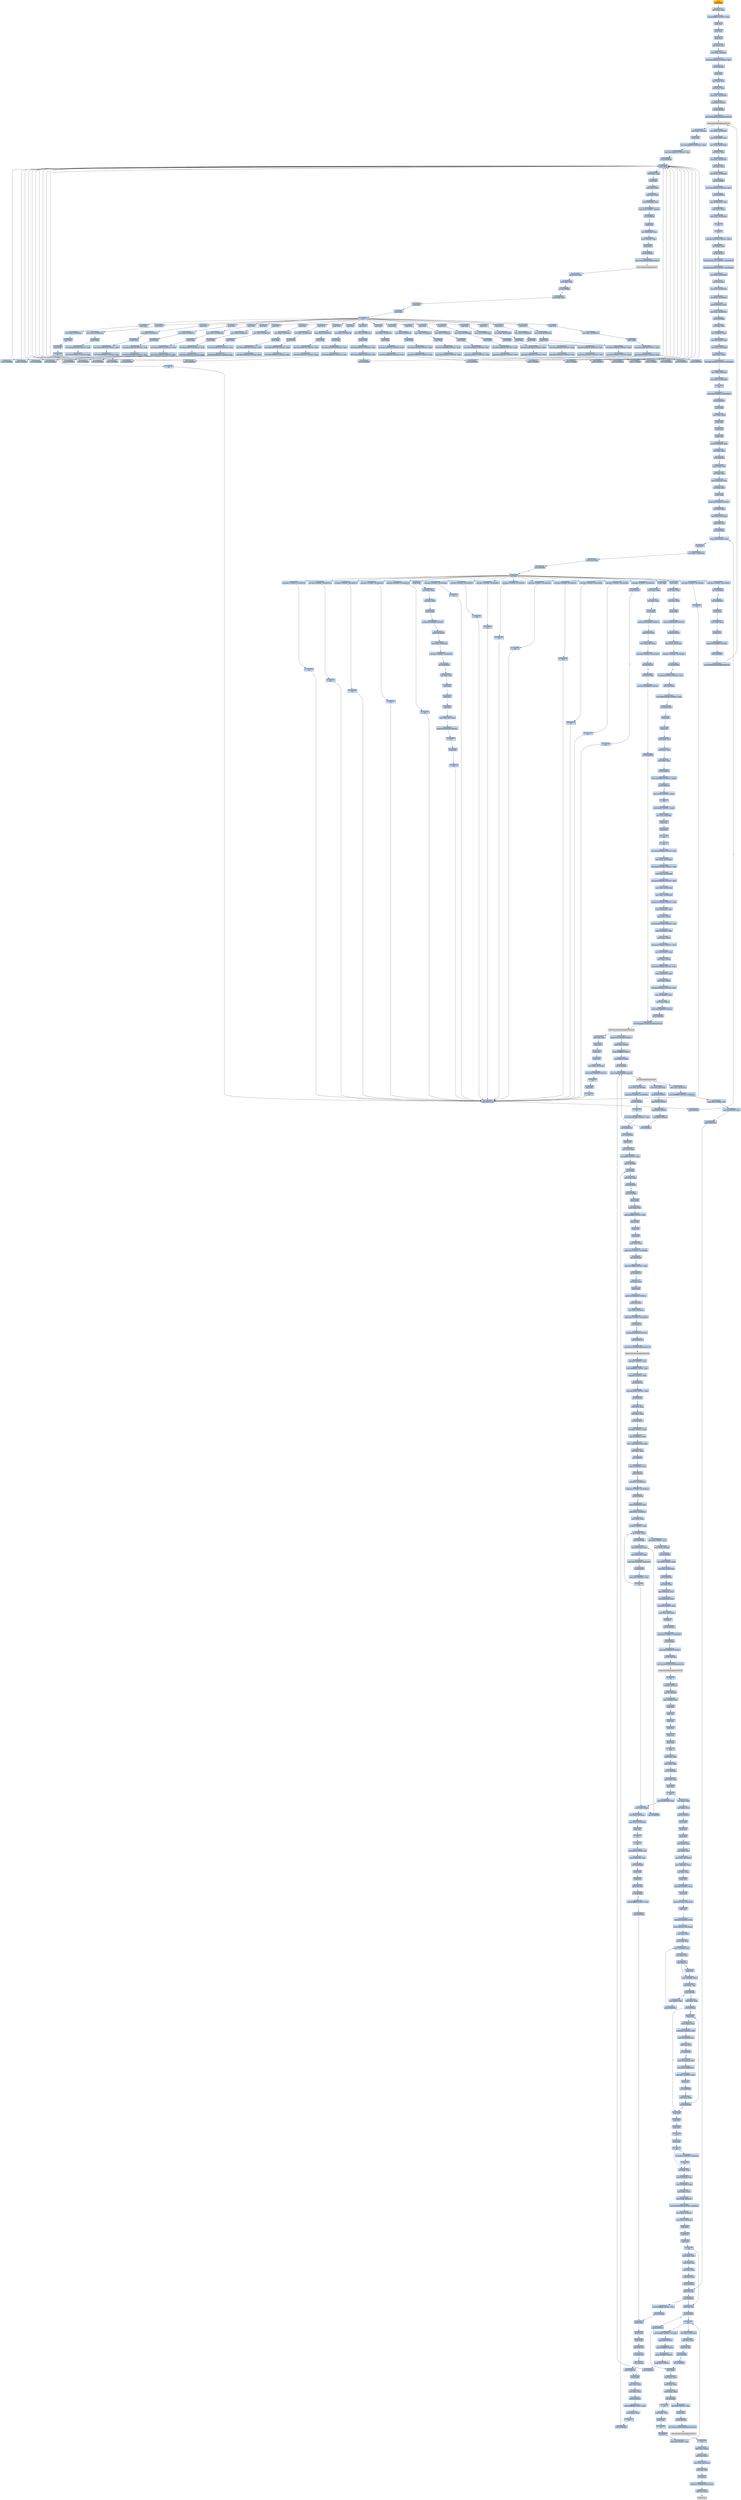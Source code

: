 digraph G {
node[shape=rectangle,style=filled,fillcolor=lightsteelblue,color=lightsteelblue]
bgcolor="transparent"
a0x10052724pushl_ebp[label="start\npushl %ebp",color="lightgrey",fillcolor="orange"];
a0x10052725movl_esp_ebp[label="0x10052725\nmovl %esp, %ebp"];
a0x10052727addl_0xffffffecUINT8_esp[label="0x10052727\naddl $0xffffffec<UINT8>, %esp"];
a0x1005272apushl_ebx[label="0x1005272a\npushl %ebx"];
a0x1005272bpushl_esi[label="0x1005272b\npushl %esi"];
a0x1005272cpushl_edi[label="0x1005272c\npushl %edi"];
a0x1005272dxorl_eax_eax[label="0x1005272d\nxorl %eax, %eax"];
a0x1005272fmovl_eax__20ebp_[label="0x1005272f\nmovl %eax, -20(%ebp)"];
a0x10052732movl_0x1005254cUINT32_eax[label="0x10052732\nmovl $0x1005254c<UINT32>, %eax"];
a0x10052737call_0x10005dc4[label="0x10052737\ncall 0x10005dc4"];
a0x10005dc4pushl_ebx[label="0x10005dc4\npushl %ebx"];
a0x10005dc5movl_eax_ebx[label="0x10005dc5\nmovl %eax, %ebx"];
a0x10005dc7xorl_eax_eax[label="0x10005dc7\nxorl %eax, %eax"];
a0x10005dc9movl_eax_0x1005309c[label="0x10005dc9\nmovl %eax, 0x1005309c"];
a0x10005dcepushl_0x0UINT8[label="0x10005dce\npushl $0x0<UINT8>"];
a0x10005dd0call_0x10005d00[label="0x10005dd0\ncall 0x10005d00"];
a0x10005d00jmp_GetModuleHandleA_kernel32_dll[label="0x10005d00\njmp GetModuleHandleA@kernel32.dll"];
GetModuleHandleA_kernel32_dll[label="GetModuleHandleA@kernel32.dll",color="lightgrey",fillcolor="lightgrey"];
a0x10005dd5movl_eax_0x10055660[label="0x10005dd5\nmovl %eax, 0x10055660"];
a0x10005ddamovl_0x10055660_eax[label="0x10005dda\nmovl 0x10055660, %eax"];
a0x10005ddfmovl_eax_0x100530a8[label="0x10005ddf\nmovl %eax, 0x100530a8"];
a0x10005de4xorl_eax_eax[label="0x10005de4\nxorl %eax, %eax"];
a0x10005de6movl_eax_0x100530ac[label="0x10005de6\nmovl %eax, 0x100530ac"];
a0x10005debxorl_eax_eax[label="0x10005deb\nxorl %eax, %eax"];
a0x10005dedmovl_eax_0x100530b0[label="0x10005ded\nmovl %eax, 0x100530b0"];
a0x10005df2call_0x10005db8[label="0x10005df2\ncall 0x10005db8"];
a0x10005db8movl_0x100530a4UINT32_eax[label="0x10005db8\nmovl $0x100530a4<UINT32>, %eax"];
a0x10005dbdcall_0x100055b0[label="0x10005dbd\ncall 0x100055b0"];
a0x100055b0movl_0x10053034_edx[label="0x100055b0\nmovl 0x10053034, %edx"];
a0x100055b6movl_edx_eax_[label="0x100055b6\nmovl %edx, (%eax)"];
a0x100055b8movl_eax_0x10053034[label="0x100055b8\nmovl %eax, 0x10053034"];
a0x100055bdret[label="0x100055bd\nret"];
a0x10005dc2ret[label="0x10005dc2\nret"];
a0x10005df7movl_0x100530a4UINT32_edx[label="0x10005df7\nmovl $0x100530a4<UINT32>, %edx"];
a0x10005dfcmovl_ebx_eax[label="0x10005dfc\nmovl %ebx, %eax"];
a0x10005dfecall_0x10003ce0[label="0x10005dfe\ncall 0x10003ce0"];
a0x10003ce0movl_0x100011fcUINT32_0x10055014[label="0x10003ce0\nmovl $0x100011fc<UINT32>, 0x10055014"];
a0x10003ceamovl_0x10001204UINT32_0x10055018[label="0x10003cea\nmovl $0x10001204<UINT32>, 0x10055018"];
a0x10003cf4movl_eax_0x10055638[label="0x10003cf4\nmovl %eax, 0x10055638"];
a0x10003cf9xorl_eax_eax[label="0x10003cf9\nxorl %eax, %eax"];
a0x10003cfbmovl_eax_0x1005563c[label="0x10003cfb\nmovl %eax, 0x1005563c"];
a0x10003d00movl_edx_0x10055640[label="0x10003d00\nmovl %edx, 0x10055640"];
a0x10003d06movl_0x4edx__eax[label="0x10003d06\nmovl 0x4(%edx), %eax"];
a0x10003d09movl_eax_0x1005502c[label="0x10003d09\nmovl %eax, 0x1005502c"];
a0x10003d0ecall_0x10003bd8[label="0x10003d0e\ncall 0x10003bd8"];
a0x10003bd8xorl_edx_edx[label="0x10003bd8\nxorl %edx, %edx"];
a0x10003bdaleal__12ebp__eax[label="0x10003bda\nleal -12(%ebp), %eax"];
a0x10003bddmovl_fs_edx__ecx[label="0x10003bdd\nmovl %fs:(%edx), %ecx"];
a0x10003be0movl_eax_fs_edx_[label="0x10003be0\nmovl %eax, %fs:(%edx)"];
a0x10003be3movl_ecx_eax_[label="0x10003be3\nmovl %ecx, (%eax)"];
a0x10003be5movl_0x10003b38UINT32_0x4eax_[label="0x10003be5\nmovl $0x10003b38<UINT32>, 0x4(%eax)"];
a0x10003becmovl_ebp_0x8eax_[label="0x10003bec\nmovl %ebp, 0x8(%eax)"];
a0x10003befmovl_eax_0x10055634[label="0x10003bef\nmovl %eax, 0x10055634"];
a0x10003bf4ret[label="0x10003bf4\nret"];
a0x10003d13movb_0x0UINT8_0x10055034[label="0x10003d13\nmovb $0x0<UINT8>, 0x10055034"];
a0x10003d1acall_0x10003c80[label="0x10003d1a\ncall 0x10003c80"];
a0x10003c80pushl_ebp[label="0x10003c80\npushl %ebp"];
a0x10003c81movl_esp_ebp[label="0x10003c81\nmovl %esp, %ebp"];
a0x10003c83pushl_ebx[label="0x10003c83\npushl %ebx"];
a0x10003c84pushl_esi[label="0x10003c84\npushl %esi"];
a0x10003c85pushl_edi[label="0x10003c85\npushl %edi"];
a0x10003c86movl_0x10055638_eax[label="0x10003c86\nmovl 0x10055638, %eax"];
a0x10003c8btestl_eax_eax[label="0x10003c8b\ntestl %eax, %eax"];
a0x10003c8dje_0x10003cda[label="0x10003c8d\nje 0x10003cda"];
a0x10003c8fmovl_eax__esi[label="0x10003c8f\nmovl (%eax), %esi"];
a0x10003c91xorl_ebx_ebx[label="0x10003c91\nxorl %ebx, %ebx"];
a0x10003c93movl_0x4eax__edi[label="0x10003c93\nmovl 0x4(%eax), %edi"];
a0x10003c96xorl_edx_edx[label="0x10003c96\nxorl %edx, %edx"];
a0x10003c98pushl_ebp[label="0x10003c98\npushl %ebp"];
a0x10003c99pushl_0x10003cc6UINT32[label="0x10003c99\npushl $0x10003cc6<UINT32>"];
a0x10003c9epushl_fs_edx_[label="0x10003c9e\npushl %fs:(%edx)"];
a0x10003ca1movl_esp_fs_edx_[label="0x10003ca1\nmovl %esp, %fs:(%edx)"];
a0x10003ca4cmpl_ebx_esi[label="0x10003ca4\ncmpl %ebx, %esi"];
a0x10003ca6jle_0x10003cbc[label="0x10003ca6\njle 0x10003cbc"];
a0x10003ca8movl_ediebx8__eax[label="0x10003ca8\nmovl (%edi,%ebx,8), %eax"];
a0x10003cabincl_ebx[label="0x10003cab\nincl %ebx"];
a0x10003cacmovl_ebx_0x1005563c[label="0x10003cac\nmovl %ebx, 0x1005563c"];
a0x10003cb2testl_eax_eax[label="0x10003cb2\ntestl %eax, %eax"];
a0x10003cb4je_0x10003cb8[label="0x10003cb4\nje 0x10003cb8"];
a0x10003cb6call_eax[label="0x10003cb6\ncall %eax"];
a0x10005e38subl_0x1UINT8_0x10055664[label="0x10005e38\nsubl $0x1<UINT8>, 0x10055664"];
a0x10005e3fret[label="0x10005e3f\nret"];
a0x10003cb8cmpl_ebx_esi[label="0x10003cb8\ncmpl %ebx, %esi"];
a0x10003cbajg_0x10003ca8[label="0x10003cba\njg 0x10003ca8"];
a0x10005c2csubl_0x1UINT8_0x100555b4[label="0x10005c2c\nsubl $0x1<UINT8>, 0x100555b4"];
a0x10005c33jae_0x10005cfe[label="0x10005c33\njae 0x10005cfe"];
a0x10005cferet[label="0x10005cfe\nret"];
a0x10005eb0subl_0x1UINT8_0x1005566c[label="0x10005eb0\nsubl $0x1<UINT8>, 0x1005566c"];
a0x10005eb7ret[label="0x10005eb7\nret"];
a0x10006b84subl_0x1UINT8_0x10055670[label="0x10006b84\nsubl $0x1<UINT8>, 0x10055670"];
a0x10006b8bret[label="0x10006b8b\nret"];
a0x10006bbcsubl_0x1UINT8_0x10055674[label="0x10006bbc\nsubl $0x1<UINT8>, 0x10055674"];
a0x10006bc3ret[label="0x10006bc3\nret"];
a0x1000d490subl_0x1UINT8_0x1005579c[label="0x1000d490\nsubl $0x1<UINT8>, 0x1005579c"];
a0x1000d497ret[label="0x1000d497\nret"];
a0x1000d664subl_0x1UINT8_0x100557b0[label="0x1000d664\nsubl $0x1<UINT8>, 0x100557b0"];
a0x1000d66bret[label="0x1000d66b\nret"];
a0x1000d62csubl_0x1UINT8_0x100557ac[label="0x1000d62c\nsubl $0x1<UINT8>, 0x100557ac"];
a0x1000d633ret[label="0x1000d633\nret"];
a0x1000d5f4subl_0x1UINT8_0x100557a8[label="0x1000d5f4\nsubl $0x1<UINT8>, 0x100557a8"];
a0x1000d5fbret[label="0x1000d5fb\nret"];
a0x1000d5bcsubl_0x1UINT8_0x100557a4[label="0x1000d5bc\nsubl $0x1<UINT8>, 0x100557a4"];
a0x1000d5c3ret[label="0x1000d5c3\nret"];
a0x1000d584subl_0x1UINT8_0x100557a0[label="0x1000d584\nsubl $0x1<UINT8>, 0x100557a0"];
a0x1000d58bret[label="0x1000d58b\nret"];
a0x1000d69csubl_0x1UINT8_0x100557b4[label="0x1000d69c\nsubl $0x1<UINT8>, 0x100557b4"];
a0x1000d6a3ret[label="0x1000d6a3\nret"];
a0x10006eccsubl_0x1UINT8_0x10055678[label="0x10006ecc\nsubl $0x1<UINT8>, 0x10055678"];
a0x10006ed3ret[label="0x10006ed3\nret"];
a0x1000d3e0pushl_ebp[label="0x1000d3e0\npushl %ebp"];
a0x1000d3e1movl_esp_ebp[label="0x1000d3e1\nmovl %esp, %ebp"];
a0x1000d3e3xorl_eax_eax[label="0x1000d3e3\nxorl %eax, %eax"];
a0x1000d3e5pushl_ebp[label="0x1000d3e5\npushl %ebp"];
a0x1000d3e6pushl_0x1000d448UINT32[label="0x1000d3e6\npushl $0x1000d448<UINT32>"];
a0x1000d3ebpushl_fs_eax_[label="0x1000d3eb\npushl %fs:(%eax)"];
a0x1000d3eemovl_esp_fs_eax_[label="0x1000d3ee\nmovl %esp, %fs:(%eax)"];
a0x1000d3f1subl_0x1UINT8_0x1005578c[label="0x1000d3f1\nsubl $0x1<UINT8>, 0x1005578c"];
a0x1000d3f8jae_0x1000d43a[label="0x1000d3f8\njae 0x1000d43a"];
a0x1000d43axorl_eax_eax[label="0x1000d43a\nxorl %eax, %eax"];
a0x1000d43cpopl_edx[label="0x1000d43c\npopl %edx"];
a0x1000d43dpopl_ecx[label="0x1000d43d\npopl %ecx"];
a0x1000d43epopl_ecx[label="0x1000d43e\npopl %ecx"];
a0x1000d43fmovl_edx_fs_eax_[label="0x1000d43f\nmovl %edx, %fs:(%eax)"];
a0x1000d442pushl_0x1000d44fUINT32[label="0x1000d442\npushl $0x1000d44f<UINT32>"];
a0x1000d447ret[label="0x1000d447\nret"];
a0x1000d44fpopl_ebp[label="0x1000d44f\npopl %ebp"];
a0x1000d450ret[label="0x1000d450\nret"];
a0x1000df00subl_0x1UINT8_0x10055818[label="0x1000df00\nsubl $0x1<UINT8>, 0x10055818"];
a0x1000df07jae_0x1000df0e[label="0x1000df07\njae 0x1000df0e"];
a0x1000df09call_0x1000dbc4[label="0x1000df09\ncall 0x1000dbc4"];
a0x1000dbc4pushl_ebp[label="0x1000dbc4\npushl %ebp"];
a0x1000dbc5movl_esp_ebp[label="0x1000dbc5\nmovl %esp, %ebp"];
a0x1000dbc7pushl_ecx[label="0x1000dbc7\npushl %ecx"];
a0x1000dbc8pushl_0x1000ddbcUINT32[label="0x1000dbc8\npushl $0x1000ddbc<UINT32>"];
a0x1000dbcdcall_0x10006064[label="0x1000dbcd\ncall 0x10006064"];
a0x10006064jmp_GetModuleHandleA_kernel32_dll[label="0x10006064\njmp GetModuleHandleA@kernel32.dll"];
a0x1000dbd2movl_eax__4ebp_[label="0x1000dbd2\nmovl %eax, -4(%ebp)"];
a0x1000dbd5pushl_ebp[label="0x1000dbd5\npushl %ebp"];
a0x1000dbd6movl_0x1000d734UINT32_edx[label="0x1000dbd6\nmovl $0x1000d734<UINT32>, %edx"];
a0x1000dbdbmovl_0x1000ddccUINT32_eax[label="0x1000dbdb\nmovl $0x1000ddcc<UINT32>, %eax"];
a0x1000dbe0call_0x1000db98[label="0x1000dbe0\ncall 0x1000db98"];
a0x1000db98pushl_ebp[label="0x1000db98\npushl %ebp"];
a0x1000db99movl_esp_ebp[label="0x1000db99\nmovl %esp, %ebp"];
a0x1000db9bpushl_ebx[label="0x1000db9b\npushl %ebx"];
a0x1000db9cmovl_edx_ebx[label="0x1000db9c\nmovl %edx, %ebx"];
a0x1000db9emovl_ebx_edx[label="0x1000db9e\nmovl %ebx, %edx"];
a0x1000dba0movl_0x8ebp__ecx[label="0x1000dba0\nmovl 0x8(%ebp), %ecx"];
a0x1000dba3cmpl_0x0UINT8__4ecx_[label="0x1000dba3\ncmpl $0x0<UINT8>, -4(%ecx)"];
a0x1000dba7je_0x1000dbbe[label="0x1000dba7\nje 0x1000dbbe"];
a0x1000dba9pushl_eax[label="0x1000dba9\npushl %eax"];
a0x1000dbaamovl_0x8ebp__eax[label="0x1000dbaa\nmovl 0x8(%ebp), %eax"];
a0x1000dbadmovl__4eax__eax[label="0x1000dbad\nmovl -4(%eax), %eax"];
a0x1000dbb0pushl_eax[label="0x1000dbb0\npushl %eax"];
a0x1000dbb1call_0x1000606c[label="0x1000dbb1\ncall 0x1000606c"];
a0x1000606cjmp_GetProcAddress_kernel32_dll[label="0x1000606c\njmp GetProcAddress@kernel32.dll"];
GetProcAddress_kernel32_dll[label="GetProcAddress@kernel32.dll",color="lightgrey",fillcolor="lightgrey"];
a0x1000dbb6movl_eax_edx[label="0x1000dbb6\nmovl %eax, %edx"];
a0x1000dbb8testl_edx_edx[label="0x1000dbb8\ntestl %edx, %edx"];
a0x1000dbbajne_0x1000dbbe[label="0x1000dbba\njne 0x1000dbbe"];
a0x1000dbbemovl_edx_eax[label="0x1000dbbe\nmovl %edx, %eax"];
a0x1000dbc0popl_ebx[label="0x1000dbc0\npopl %ebx"];
a0x1000dbc1popl_ebp[label="0x1000dbc1\npopl %ebp"];
a0x1000dbc2ret[label="0x1000dbc2\nret"];
a0x1000dbe5popl_ecx[label="0x1000dbe5\npopl %ecx"];
a0x1000dbe6movl_eax_0x100557c0[label="0x1000dbe6\nmovl %eax, 0x100557c0"];
a0x1000dbebpushl_ebp[label="0x1000dbeb\npushl %ebp"];
a0x1000dbecmovl_0x1000d764UINT32_edx[label="0x1000dbec\nmovl $0x1000d764<UINT32>, %edx"];
a0x1000dbf1movl_0x1000dde0UINT32_eax[label="0x1000dbf1\nmovl $0x1000dde0<UINT32>, %eax"];
a0x1000dbf6call_0x1000db98[label="0x1000dbf6\ncall 0x1000db98"];
a0x1000dbfbpopl_ecx[label="0x1000dbfb\npopl %ecx"];
a0x1000dbfcmovl_eax_0x100557c4[label="0x1000dbfc\nmovl %eax, 0x100557c4"];
a0x1000dc01pushl_ebp[label="0x1000dc01\npushl %ebp"];
a0x1000dc02movl_0x1000d764UINT32_edx[label="0x1000dc02\nmovl $0x1000d764<UINT32>, %edx"];
a0x1000dc07movl_0x1000dde8UINT32_eax[label="0x1000dc07\nmovl $0x1000dde8<UINT32>, %eax"];
a0x1000dc0ccall_0x1000db98[label="0x1000dc0c\ncall 0x1000db98"];
a0x1000dc11popl_ecx[label="0x1000dc11\npopl %ecx"];
a0x1000dc12movl_eax_0x100557c8[label="0x1000dc12\nmovl %eax, 0x100557c8"];
a0x1000dc17pushl_ebp[label="0x1000dc17\npushl %ebp"];
a0x1000dc18movl_0x1000d770UINT32_edx[label="0x1000dc18\nmovl $0x1000d770<UINT32>, %edx"];
a0x1000dc1dmovl_0x1000ddf0UINT32_eax[label="0x1000dc1d\nmovl $0x1000ddf0<UINT32>, %eax"];
a0x1000dc22call_0x1000db98[label="0x1000dc22\ncall 0x1000db98"];
a0x1000dc27popl_ecx[label="0x1000dc27\npopl %ecx"];
a0x1000dc28movl_eax_0x100557cc[label="0x1000dc28\nmovl %eax, 0x100557cc"];
a0x1000dc2dpushl_ebp[label="0x1000dc2d\npushl %ebp"];
a0x1000dc2emovl_0x1000d770UINT32_edx[label="0x1000dc2e\nmovl $0x1000d770<UINT32>, %edx"];
a0x1000dc33movl_0x1000ddf8UINT32_eax[label="0x1000dc33\nmovl $0x1000ddf8<UINT32>, %eax"];
a0x1000dc38call_0x1000db98[label="0x1000dc38\ncall 0x1000db98"];
a0x1000dc3dpopl_ecx[label="0x1000dc3d\npopl %ecx"];
a0x1000dc3emovl_eax_0x100557d0[label="0x1000dc3e\nmovl %eax, 0x100557d0"];
a0x1000dc43pushl_ebp[label="0x1000dc43\npushl %ebp"];
a0x1000dc44movl_0x1000d770UINT32_edx[label="0x1000dc44\nmovl $0x1000d770<UINT32>, %edx"];
a0x1000dc49movl_0x1000de00UINT32_eax[label="0x1000dc49\nmovl $0x1000de00<UINT32>, %eax"];
a0x1000dc4ecall_0x1000db98[label="0x1000dc4e\ncall 0x1000db98"];
a0x1000dc53popl_ecx[label="0x1000dc53\npopl %ecx"];
a0x1000dc54movl_eax_0x100557d4[label="0x1000dc54\nmovl %eax, 0x100557d4"];
a0x1000dc59pushl_ebp[label="0x1000dc59\npushl %ebp"];
a0x1000dc5amovl_0x1000d770UINT32_edx[label="0x1000dc5a\nmovl $0x1000d770<UINT32>, %edx"];
a0x1000dc5fmovl_0x1000de08UINT32_eax[label="0x1000dc5f\nmovl $0x1000de08<UINT32>, %eax"];
a0x1000dc64call_0x1000db98[label="0x1000dc64\ncall 0x1000db98"];
a0x1000dc69popl_ecx[label="0x1000dc69\npopl %ecx"];
a0x1000dc6amovl_eax_0x100557d8[label="0x1000dc6a\nmovl %eax, 0x100557d8"];
a0x1000dc6fpushl_ebp[label="0x1000dc6f\npushl %ebp"];
a0x1000dc70movl_0x1000d770UINT32_edx[label="0x1000dc70\nmovl $0x1000d770<UINT32>, %edx"];
a0x1000dc75movl_0x1000de10UINT32_eax[label="0x1000dc75\nmovl $0x1000de10<UINT32>, %eax"];
a0x1000dc7acall_0x1000db98[label="0x1000dc7a\ncall 0x1000db98"];
a0x1000dc7fpopl_ecx[label="0x1000dc7f\npopl %ecx"];
a0x1000dc80movl_eax_0x100557dc[label="0x1000dc80\nmovl %eax, 0x100557dc"];
a0x1000dc85pushl_ebp[label="0x1000dc85\npushl %ebp"];
a0x1000dc86movl_0x1000d770UINT32_edx[label="0x1000dc86\nmovl $0x1000d770<UINT32>, %edx"];
a0x1000dc8bmovl_0x1000de18UINT32_eax[label="0x1000dc8b\nmovl $0x1000de18<UINT32>, %eax"];
a0x1000dc90call_0x1000db98[label="0x1000dc90\ncall 0x1000db98"];
a0x1000dc95popl_ecx[label="0x1000dc95\npopl %ecx"];
a0x1000dc96movl_eax_0x100557e0[label="0x1000dc96\nmovl %eax, 0x100557e0"];
a0x1000dc9bpushl_ebp[label="0x1000dc9b\npushl %ebp"];
a0x1000dc9cmovl_0x1000d770UINT32_edx[label="0x1000dc9c\nmovl $0x1000d770<UINT32>, %edx"];
a0x1000dca1movl_0x1000de20UINT32_eax[label="0x1000dca1\nmovl $0x1000de20<UINT32>, %eax"];
a0x1000dca6call_0x1000db98[label="0x1000dca6\ncall 0x1000db98"];
a0x1000dcabpopl_ecx[label="0x1000dcab\npopl %ecx"];
a0x1000dcacmovl_eax_0x100557e4[label="0x1000dcac\nmovl %eax, 0x100557e4"];
a0x1000dcb1pushl_ebp[label="0x1000dcb1\npushl %ebp"];
a0x1000dcb2movl_0x1000d770UINT32_edx[label="0x1000dcb2\nmovl $0x1000d770<UINT32>, %edx"];
a0x1000dcb7movl_0x1000de28UINT32_eax[label="0x1000dcb7\nmovl $0x1000de28<UINT32>, %eax"];
a0x1000dcbccall_0x1000db98[label="0x1000dcbc\ncall 0x1000db98"];
a0x1000dcc1popl_ecx[label="0x1000dcc1\npopl %ecx"];
a0x1000dcc2movl_eax_0x100557e8[label="0x1000dcc2\nmovl %eax, 0x100557e8"];
a0x1000dcc7pushl_ebp[label="0x1000dcc7\npushl %ebp"];
a0x1000dcc8movl_0x1000d770UINT32_edx[label="0x1000dcc8\nmovl $0x1000d770<UINT32>, %edx"];
a0x1000dccdmovl_0x1000de30UINT32_eax[label="0x1000dccd\nmovl $0x1000de30<UINT32>, %eax"];
a0x1000dcd2call_0x1000db98[label="0x1000dcd2\ncall 0x1000db98"];
a0x1000dcd7popl_ecx[label="0x1000dcd7\npopl %ecx"];
a0x1000dcd8movl_eax_0x100557ec[label="0x1000dcd8\nmovl %eax, 0x100557ec"];
a0x1000dcddpushl_ebp[label="0x1000dcdd\npushl %ebp"];
a0x1000dcdemovl_0x1000d77cUINT32_edx[label="0x1000dcde\nmovl $0x1000d77c<UINT32>, %edx"];
a0x1000dce3movl_0x1000de38UINT32_eax[label="0x1000dce3\nmovl $0x1000de38<UINT32>, %eax"];
a0x1000dce8call_0x1000db98[label="0x1000dce8\ncall 0x1000db98"];
a0x1000dcedpopl_ecx[label="0x1000dced\npopl %ecx"];
a0x1000dceemovl_eax_0x100557f0[label="0x1000dcee\nmovl %eax, 0x100557f0"];
a0x1000dcf3pushl_ebp[label="0x1000dcf3\npushl %ebp"];
a0x1000dcf4movl_0x1000d788UINT32_edx[label="0x1000dcf4\nmovl $0x1000d788<UINT32>, %edx"];
a0x1000dcf9movl_0x1000de40UINT32_eax[label="0x1000dcf9\nmovl $0x1000de40<UINT32>, %eax"];
a0x1000dcfecall_0x1000db98[label="0x1000dcfe\ncall 0x1000db98"];
a0x1000dd03popl_ecx[label="0x1000dd03\npopl %ecx"];
a0x1000dd04movl_eax_0x100557f4[label="0x1000dd04\nmovl %eax, 0x100557f4"];
a0x1000dd09pushl_ebp[label="0x1000dd09\npushl %ebp"];
a0x1000dd0amovl_0x1000d7f4UINT32_edx[label="0x1000dd0a\nmovl $0x1000d7f4<UINT32>, %edx"];
a0x1000dd0fmovl_0x1000de50UINT32_eax[label="0x1000dd0f\nmovl $0x1000de50<UINT32>, %eax"];
a0x1000dd14call_0x1000db98[label="0x1000dd14\ncall 0x1000db98"];
a0x1000dd19popl_ecx[label="0x1000dd19\npopl %ecx"];
a0x1000dd1amovl_eax_0x100557f8[label="0x1000dd1a\nmovl %eax, 0x100557f8"];
a0x1000dd1fpushl_ebp[label="0x1000dd1f\npushl %ebp"];
a0x1000dd20movl_0x1000d860UINT32_edx[label="0x1000dd20\nmovl $0x1000d860<UINT32>, %edx"];
a0x1000dd25movl_0x1000de60UINT32_eax[label="0x1000dd25\nmovl $0x1000de60<UINT32>, %eax"];
a0x1000dd2acall_0x1000db98[label="0x1000dd2a\ncall 0x1000db98"];
a0x1000dd2fpopl_ecx[label="0x1000dd2f\npopl %ecx"];
a0x1000dd30movl_eax_0x100557fc[label="0x1000dd30\nmovl %eax, 0x100557fc"];
a0x1000dd35pushl_ebp[label="0x1000dd35\npushl %ebp"];
a0x1000dd36movl_0x1000d8ccUINT32_edx[label="0x1000dd36\nmovl $0x1000d8cc<UINT32>, %edx"];
a0x1000dd3bmovl_0x1000de70UINT32_eax[label="0x1000dd3b\nmovl $0x1000de70<UINT32>, %eax"];
a0x1000dd40call_0x1000db98[label="0x1000dd40\ncall 0x1000db98"];
a0x1000dd45popl_ecx[label="0x1000dd45\npopl %ecx"];
a0x1000dd46movl_eax_0x10055800[label="0x1000dd46\nmovl %eax, 0x10055800"];
a0x1000dd4bpushl_ebp[label="0x1000dd4b\npushl %ebp"];
a0x1000dd4cmovl_0x1000d938UINT32_edx[label="0x1000dd4c\nmovl $0x1000d938<UINT32>, %edx"];
a0x1000dd51movl_0x1000de80UINT32_eax[label="0x1000dd51\nmovl $0x1000de80<UINT32>, %eax"];
a0x1000dd56call_0x1000db98[label="0x1000dd56\ncall 0x1000db98"];
a0x1000dd5bpopl_ecx[label="0x1000dd5b\npopl %ecx"];
a0x1000dd5cmovl_eax_0x10055804[label="0x1000dd5c\nmovl %eax, 0x10055804"];
a0x1000dd61pushl_ebp[label="0x1000dd61\npushl %ebp"];
a0x1000dd62movl_0x1000d9a4UINT32_edx[label="0x1000dd62\nmovl $0x1000d9a4<UINT32>, %edx"];
a0x1000dd67movl_0x1000de90UINT32_eax[label="0x1000dd67\nmovl $0x1000de90<UINT32>, %eax"];
a0x1000dd6ccall_0x1000db98[label="0x1000dd6c\ncall 0x1000db98"];
a0x1000dd71popl_ecx[label="0x1000dd71\npopl %ecx"];
a0x1000dd72movl_eax_0x10055808[label="0x1000dd72\nmovl %eax, 0x10055808"];
a0x1000dd77pushl_ebp[label="0x1000dd77\npushl %ebp"];
a0x1000dd78movl_0x1000da24UINT32_edx[label="0x1000dd78\nmovl $0x1000da24<UINT32>, %edx"];
a0x1000dd7dmovl_0x1000dea0UINT32_eax[label="0x1000dd7d\nmovl $0x1000dea0<UINT32>, %eax"];
a0x1000dd82call_0x1000db98[label="0x1000dd82\ncall 0x1000db98"];
a0x1000dd87popl_ecx[label="0x1000dd87\npopl %ecx"];
a0x1000dd88movl_eax_0x1005580c[label="0x1000dd88\nmovl %eax, 0x1005580c"];
a0x1000dd8dpushl_ebp[label="0x1000dd8d\npushl %ebp"];
a0x1000dd8emovl_0x1000da94UINT32_edx[label="0x1000dd8e\nmovl $0x1000da94<UINT32>, %edx"];
a0x1000dd93movl_0x1000deb0UINT32_eax[label="0x1000dd93\nmovl $0x1000deb0<UINT32>, %eax"];
a0x1000dd98call_0x1000db98[label="0x1000dd98\ncall 0x1000db98"];
a0x1000dd9dpopl_ecx[label="0x1000dd9d\npopl %ecx"];
a0x1000dd9emovl_eax_0x10055810[label="0x1000dd9e\nmovl %eax, 0x10055810"];
a0x1000dda3pushl_ebp[label="0x1000dda3\npushl %ebp"];
a0x1000dda4movl_0x1000db04UINT32_edx[label="0x1000dda4\nmovl $0x1000db04<UINT32>, %edx"];
a0x1000dda9movl_0x1000dec0UINT32_eax[label="0x1000dda9\nmovl $0x1000dec0<UINT32>, %eax"];
a0x1000ddaecall_0x1000db98[label="0x1000ddae\ncall 0x1000db98"];
a0x1000ddb3popl_ecx[label="0x1000ddb3\npopl %ecx"];
a0x1000ddb4movl_eax_0x10055814[label="0x1000ddb4\nmovl %eax, 0x10055814"];
a0x1000ddb9popl_ecx[label="0x1000ddb9\npopl %ecx"];
a0x1000ddbapopl_ebp[label="0x1000ddba\npopl %ebp"];
a0x1000ddbbret[label="0x1000ddbb\nret"];
a0x1000df0eret[label="0x1000df0e\nret"];
a0x100108a8pushl_ebp[label="0x100108a8\npushl %ebp"];
a0x100108a9movl_esp_ebp[label="0x100108a9\nmovl %esp, %ebp"];
a0x100108abxorl_eax_eax[label="0x100108ab\nxorl %eax, %eax"];
a0x100108adpushl_ebp[label="0x100108ad\npushl %ebp"];
a0x100108aepushl_0x10010949UINT32[label="0x100108ae\npushl $0x10010949<UINT32>"];
a0x100108b3pushl_fs_eax_[label="0x100108b3\npushl %fs:(%eax)"];
a0x100108b6movl_esp_fs_eax_[label="0x100108b6\nmovl %esp, %fs:(%eax)"];
a0x100108b9subl_0x1UINT8_0x1005583c[label="0x100108b9\nsubl $0x1<UINT8>, 0x1005583c"];
a0x100108c0jae_0x1001093b[label="0x100108c0\njae 0x1001093b"];
a0x100108c2movl_0x1005581cUINT32_eax[label="0x100108c2\nmovl $0x1005581c<UINT32>, %eax"];
a0x100108c7call_0x100103b4[label="0x100108c7\ncall 0x100103b4"];
a0x100103b4movl_0x80020004UINT32_edx[label="0x100103b4\nmovl $0x80020004<UINT32>, %edx"];
a0x100103b9call_0x1001039c[label="0x100103b9\ncall 0x1001039c"];
a0x1001039cpushl_ebx[label="0x1001039c\npushl %ebx"];
a0x1001039dpushl_esi[label="0x1001039d\npushl %esi"];
a0x1001039emovl_edx_esi[label="0x1001039e\nmovl %edx, %esi"];
a0x100103a0movl_eax_ebx[label="0x100103a0\nmovl %eax, %ebx"];
a0x100103a2movl_ebx_eax[label="0x100103a2\nmovl %ebx, %eax"];
a0x100103a4call_0x1000ec9c[label="0x100103a4\ncall 0x1000ec9c"];
a0x1000ec9ctestw_0xffffbfe8UINT16_eax_[label="0x1000ec9c\ntestw $0xffffbfe8<UINT16>, (%eax)"];
a0x1000eca1jne_0x1000eca9[label="0x1000eca1\njne 0x1000eca9"];
a0x1000eca3movw_0x0UINT16_eax_[label="0x1000eca3\nmovw $0x0<UINT16>, (%eax)"];
a0x1000eca8ret[label="0x1000eca8\nret"];
a0x100103a9movw_0xaUINT16_ebx_[label="0x100103a9\nmovw $0xa<UINT16>, (%ebx)"];
a0x100103aemovl_esi_0x8ebx_[label="0x100103ae\nmovl %esi, 0x8(%ebx)"];
a0x100103b1popl_esi[label="0x100103b1\npopl %esi"];
a0x100103b2popl_ebx[label="0x100103b2\npopl %ebx"];
a0x100103b3ret[label="0x100103b3\nret"];
a0x100103beret[label="0x100103be\nret"];
a0x100108ccmovl_0x1000e9b0UINT32_eax[label="0x100108cc\nmovl $0x1000e9b0<UINT32>, %eax"];
a0x100108d1movl_eax_0x1005582c[label="0x100108d1\nmovl %eax, 0x1005582c"];
a0x100108d6movl_0x1000e5d8UINT32_eax[label="0x100108d6\nmovl $0x1000e5d8<UINT32>, %eax"];
a0x100108dbmovl_eax_0x10055830[label="0x100108db\nmovl %eax, 0x10055830"];
a0x100108e0movl_0x1000e4e8UINT32_edx[label="0x100108e0\nmovl $0x1000e4e8<UINT32>, %edx"];
a0x100108e5movl_edx_0x10055834[label="0x100108e5\nmovl %edx, 0x10055834"];
a0x100108ebmovl_eax_0x10055838[label="0x100108eb\nmovl %eax, 0x10055838"];
a0x100108f0movl_0x1000ecb0UINT32_eax[label="0x100108f0\nmovl $0x1000ecb0<UINT32>, %eax"];
a0x100108f5movl_0x10053fac_edx[label="0x100108f5\nmovl 0x10053fac, %edx"];
a0x100108fbmovl_eax_edx_[label="0x100108fb\nmovl %eax, (%edx)"];
a0x100108fdmovl_0x100100a8UINT32_eax[label="0x100108fd\nmovl $0x100100a8<UINT32>, %eax"];
a0x10010902movl_0x10053dcc_edx[label="0x10010902\nmovl 0x10053dcc, %edx"];
a0x10010908movl_eax_edx_[label="0x10010908\nmovl %eax, (%edx)"];
a0x1001090amovl_0x1000efc4UINT32_eax[label="0x1001090a\nmovl $0x1000efc4<UINT32>, %eax"];
a0x1001090fmovl_0x10054018_edx[label="0x1001090f\nmovl 0x10054018, %edx"];
a0x10010915movl_eax_edx_[label="0x10010915\nmovl %eax, (%edx)"];
a0x10010917movl_0x1000f2f0UINT32_eax[label="0x10010917\nmovl $0x1000f2f0<UINT32>, %eax"];
a0x1001091cmovl_0x10054130_edx[label="0x1001091c\nmovl 0x10054130, %edx"];
a0x10010922movl_eax_edx_[label="0x10010922\nmovl %eax, (%edx)"];
a0x10010924movl_0x1000fa18UINT32_eax[label="0x10010924\nmovl $0x1000fa18<UINT32>, %eax"];
a0x10010929movl_0x10054034_edx[label="0x10010929\nmovl 0x10054034, %edx"];
a0x1001092fmovl_eax_edx_[label="0x1001092f\nmovl %eax, (%edx)"];
a0x10010931pushl_0x10055844UINT32[label="0x10010931\npushl $0x10055844<UINT32>"];
a0x10010936call_0x100060fc[label="0x10010936\ncall 0x100060fc"];
a0x100060fcjmp_InitializeCriticalSection_kernel32_dll[label="0x100060fc\njmp InitializeCriticalSection@kernel32.dll"];
InitializeCriticalSection_kernel32_dll[label="InitializeCriticalSection@kernel32.dll",color="lightgrey",fillcolor="lightgrey"];
a0x1001093bxorl_eax_eax[label="0x1001093b\nxorl %eax, %eax"];
a0x1001093dpopl_edx[label="0x1001093d\npopl %edx"];
a0x1001093epopl_ecx[label="0x1001093e\npopl %ecx"];
a0x1001093fpopl_ecx[label="0x1001093f\npopl %ecx"];
a0x10010940movl_edx_fs_eax_[label="0x10010940\nmovl %edx, %fs:(%eax)"];
a0x10010943pushl_0x10010950UINT32[label="0x10010943\npushl $0x10010950<UINT32>"];
a0x10010948ret[label="0x10010948\nret"];
a0x10010950popl_ebp[label="0x10010950\npopl %ebp"];
a0x10010951ret[label="0x10010951\nret"];
a0x10010a6csubl_0x1UINT8_0x1005585c[label="0x10010a6c\nsubl $0x1<UINT8>, 0x1005585c"];
a0x10010a73ret[label="0x10010a73\nret"];
a0x10011254subl_0x1UINT8_0x10055860[label="0x10011254\nsubl $0x1<UINT8>, 0x10055860"];
a0x1001125bret[label="0x1001125b\nret"];
a0x1001a954pushl_ebp[label="0x1001a954\npushl %ebp"];
a0x1001a955movl_esp_ebp[label="0x1001a955\nmovl %esp, %ebp"];
a0x1001a957xorl_eax_eax[label="0x1001a957\nxorl %eax, %eax"];
a0x1001a959pushl_ebp[label="0x1001a959\npushl %ebp"];
a0x1001a95apushl_0x1001a9ddUINT32[label="0x1001a95a\npushl $0x1001a9dd<UINT32>"];
a0x1001a95fpushl_fs_eax_[label="0x1001a95f\npushl %fs:(%eax)"];
a0x1001a962movl_esp_fs_eax_[label="0x1001a962\nmovl %esp, %fs:(%eax)"];
a0x1001a965subl_0x1UINT8_0x10055870[label="0x1001a965\nsubl $0x1<UINT8>, 0x10055870"];
a0x1001a96cjae_0x1001a9cf[label="0x1001a96c\njae 0x1001a9cf"];
a0x1001a96ecall_0x10019468[label="0x1001a96e\ncall 0x10019468"];
a0x10019468pushl_0x10055884UINT32[label="0x10019468\npushl $0x10055884<UINT32>"];
a0x1001946dcall_0x100060fc[label="0x1001946d\ncall 0x100060fc"];
a0x10019472pushl_0x10019498UINT32[label="0x10019472\npushl $0x10019498<UINT32>"];
a0x10019477pushl_0x0UINT8[label="0x10019477\npushl $0x0<UINT8>"];
a0x10019479pushl_0xffffffffUINT8[label="0x10019479\npushl $0xffffffff<UINT8>"];
a0x1001947bpushl_0x0UINT8[label="0x1001947b\npushl $0x0<UINT8>"];
a0x1001947dcall_0x10005fac[label="0x1001947d\ncall 0x10005fac"];
a0x10005facjmp_CreateEventA_kernel32_dll[label="0x10005fac\njmp CreateEventA@kernel32.dll"];
CreateEventA_kernel32_dll[label="CreateEventA@kernel32.dll",color="lightgrey",fillcolor="lightgrey"];
a0x10019482movl_eax_0x1005586c[label="0x10019482\nmovl %eax, 0x1005586c"];
a0x10019487cmpl_0x0UINT8_0x1005586c[label="0x10019487\ncmpl $0x0<UINT8>, 0x1005586c"];
a0x1001948ejne_0x10019495[label="0x1001948e\njne 0x10019495"];
a0x10019495ret[label="0x10019495\nret"];
a0x1001a973movl_0x1001a6dcUINT32_eax[label="0x1001a973\nmovl $0x1001a6dc<UINT32>, %eax"];
a0x1001a978call_0x100054c4[label="0x1001a978\ncall 0x100054c4"];
a0x100054c4call_0x100054d4[label="0x100054c4\ncall 0x100054d4"];
a0x100054d4pushl_ebx[label="0x100054d4\npushl %ebx"];
a0x100054d5movl_eax_ebx[label="0x100054d5\nmovl %eax, %ebx"];
a0x100054d7movl_0x8UINT32_eax[label="0x100054d7\nmovl $0x8<UINT32>, %eax"];
a0x100054dccall_0x100026bc[label="0x100054dc\ncall 0x100026bc"];
a0x100026bcpushl_ebx[label="0x100026bc\npushl %ebx"];
a0x100026bdtestl_eax_eax[label="0x100026bd\ntestl %eax, %eax"];
a0x100026bfjle_0x100026d6[label="0x100026bf\njle 0x100026d6"];
a0x100026c1call_0x1005303c[label="0x100026c1\ncall 0x1005303c"];
a0x100020e8pushl_ebp[label="0x100020e8\npushl %ebp"];
a0x100020e9movl_esp_ebp[label="0x100020e9\nmovl %esp, %ebp"];
a0x100020ebaddl_0xfffffff8UINT8_esp[label="0x100020eb\naddl $0xfffffff8<UINT8>, %esp"];
a0x100020eepushl_ebx[label="0x100020ee\npushl %ebx"];
a0x100020efpushl_esi[label="0x100020ef\npushl %esi"];
a0x100020f0pushl_edi[label="0x100020f0\npushl %edi"];
a0x100020f1movl_eax_ebx[label="0x100020f1\nmovl %eax, %ebx"];
a0x100020f3cmpb_0x0UINT8_0x100555bc[label="0x100020f3\ncmpb $0x0<UINT8>, 0x100555bc"];
a0x100020fajne_0x10002105[label="0x100020fa\njne 0x10002105"];
a0x10002105cmpl_0x7ffffff8UINT32_ebx[label="0x10002105\ncmpl $0x7ffffff8<UINT32>, %ebx"];
a0x1000210bjle_0x10002117[label="0x1000210b\njle 0x10002117"];
a0x10002117xorl_ecx_ecx[label="0x10002117\nxorl %ecx, %ecx"];
a0x10002119pushl_ebp[label="0x10002119\npushl %ebp"];
a0x1000211apushl_0x10002264UINT32[label="0x1000211a\npushl $0x10002264<UINT32>"];
a0x1000211fpushl_fs_ecx_[label="0x1000211f\npushl %fs:(%ecx)"];
a0x10002122movl_esp_fs_ecx_[label="0x10002122\nmovl %esp, %fs:(%ecx)"];
a0x10002125cmpb_0x0UINT8_0x10055045[label="0x10002125\ncmpb $0x0<UINT8>, 0x10055045"];
a0x1000212cje_0x10002138[label="0x1000212c\nje 0x10002138"];
a0x1000212epushl_0x100555c4UINT32[label="0x1000212e\npushl $0x100555c4<UINT32>"];
a0x10002133call_0x10001358[label="0x10002133\ncall 0x10001358"];
a0x10001358jmp_EnterCriticalSection_kernel32_dll[label="0x10001358\njmp EnterCriticalSection@kernel32.dll"];
EnterCriticalSection_kernel32_dll[label="EnterCriticalSection@kernel32.dll",color="lightgrey",fillcolor="lightgrey"];
a0x10002138addl_0x7UINT8_ebx[label="0x10002138\naddl $0x7<UINT8>, %ebx"];
a0x1000213bandl_0xfffffffcUINT8_ebx[label="0x1000213b\nandl $0xfffffffc<UINT8>, %ebx"];
a0x1000213ecmpl_0xcUINT8_ebx[label="0x1000213e\ncmpl $0xc<UINT8>, %ebx"];
a0x10002141jnl_0x10002148[label="0x10002141\njnl 0x10002148"];
a0x10002148cmpl_0x1000UINT32_ebx[label="0x10002148\ncmpl $0x1000<UINT32>, %ebx"];
a0x1000214ejg_0x100021e7[label="0x1000214e\njg 0x100021e7"];
a0x10002154movl_ebx_eax[label="0x10002154\nmovl %ebx, %eax"];
a0x10002156testl_eax_eax[label="0x10002156\ntestl %eax, %eax"];
a0x10002158jns_0x1000215d[label="0x10002158\njns 0x1000215d"];
a0x1000215dsarl_0x2UINT8_eax[label="0x1000215d\nsarl $0x2<UINT8>, %eax"];
a0x10002160movl_0x1005561c_edx[label="0x10002160\nmovl 0x1005561c, %edx"];
a0x10002166movl__12edxeax4__edx[label="0x10002166\nmovl -12(%edx,%eax,4), %edx"];
a0x1000216atestl_edx_edx[label="0x1000216a\ntestl %edx, %edx"];
a0x1000216cje_0x100021e7[label="0x1000216c\nje 0x100021e7"];
a0x100021e7cmpl_0x10055614_ebx[label="0x100021e7\ncmpl 0x10055614, %ebx"];
a0x100021edjg_0x10002239[label="0x100021ed\njg 0x10002239"];
a0x100021efsubl_ebx_0x10055614[label="0x100021ef\nsubl %ebx, 0x10055614"];
a0x100021f5cmpl_0xcUINT8_0x10055614[label="0x100021f5\ncmpl $0xc<UINT8>, 0x10055614"];
a0x100021fcjnl_0x1000220b[label="0x100021fc\njnl 0x1000220b"];
a0x1000220bmovl_0x10055618_eax[label="0x1000220b\nmovl 0x10055618, %eax"];
a0x10002210addl_ebx_0x10055618[label="0x10002210\naddl %ebx, 0x10055618"];
a0x10002216movl_ebx_edx[label="0x10002216\nmovl %ebx, %edx"];
a0x10002218orl_0x2UINT8_edx[label="0x10002218\norl $0x2<UINT8>, %edx"];
a0x1000221bmovl_edx_eax_[label="0x1000221b\nmovl %edx, (%eax)"];
a0x10002264jmp_0x1000399c[label="0x10002264\njmp 0x1000399c"];
a0x1000399cmovl_0x4esp__eax[label="0x1000399c\nmovl 0x4(%esp), %eax"];
a0x100039a0movl_0x8esp__edx[label="0x100039a0\nmovl 0x8(%esp), %edx"];
a0x100039a4testl_0x6UINT32_0x4eax_[label="0x100039a4\ntestl $0x6<UINT32>, 0x4(%eax)"];
a0x100039abje_0x100039cc[label="0x100039ab\nje 0x100039cc"];
a0x100039ccmovl_0x1UINT32_eax[label="0x100039cc\nmovl $0x1<UINT32>, %eax"];
a0x100039d1ret[label="0x100039d1\nret"];
a0x1000221daddl_0x4UINT8_eax[label="0x1000221d\naddl $0x4<UINT8>, %eax"];
a0x10002220movl_eax__4ebp_[label="0x10002220\nmovl %eax, -4(%ebp)"];
a0x10002223incl_0x100555ac[label="0x10002223\nincl 0x100555ac"];
a0x10002229subl_0x4UINT8_ebx[label="0x10002229\nsubl $0x4<UINT8>, %ebx"];
a0x1000222caddl_ebx_0x100555b0[label="0x1000222c\naddl %ebx, 0x100555b0"];
a0x10002232call_0x10003a80[label="0x10002232\ncall 0x10003a80"];
a0x10003a80xorl_edx_edx[label="0x10003a80\nxorl %edx, %edx"];
a0x10003a82movl_0x8esp__ecx[label="0x10003a82\nmovl 0x8(%esp), %ecx"];
a0x10003a86movl_0x4esp__eax[label="0x10003a86\nmovl 0x4(%esp), %eax"];
a0x10003a8aaddl_0x5UINT8_ecx[label="0x10003a8a\naddl $0x5<UINT8>, %ecx"];
a0x10003a8dmovl_eax_fs_edx_[label="0x10003a8d\nmovl %eax, %fs:(%edx)"];
a0x10003a90call_ecx[label="0x10003a90\ncall %ecx"];
a0x10002269jmp_0x10002250[label="0x10002269\njmp 0x10002250"];
a0x10002250cmpb_0x0UINT8_0x10055045[label="0x10002250\ncmpb $0x0<UINT8>, 0x10055045"];
a0x10002257je_0x10002263[label="0x10002257\nje 0x10002263"];
a0x10002259pushl_0x100555c4UINT32[label="0x10002259\npushl $0x100555c4<UINT32>"];
a0x1000225ecall_0x10001360[label="0x1000225e\ncall 0x10001360"];
a0x10001360jmp_LeaveCriticalSection_kernel32_dll[label="0x10001360\njmp LeaveCriticalSection@kernel32.dll"];
LeaveCriticalSection_kernel32_dll[label="LeaveCriticalSection@kernel32.dll",color="lightgrey",fillcolor="lightgrey"];
a0x10002263ret[label="0x10002263\nret"];
a0x10003a92ret_0xcUINT16[label="0x10003a92\nret $0xc<UINT16>"];
a0x10002237jmp_0x1000226b[label="0x10002237\njmp 0x1000226b"];
a0x1000226bmovl__4ebp__eax[label="0x1000226b\nmovl -4(%ebp), %eax"];
a0x1000226epopl_edi[label="0x1000226e\npopl %edi"];
a0x1000226fpopl_esi[label="0x1000226f\npopl %esi"];
a0x10002270popl_ebx[label="0x10002270\npopl %ebx"];
a0x10002271popl_ecx[label="0x10002271\npopl %ecx"];
a0x10002272popl_ecx[label="0x10002272\npopl %ecx"];
a0x10002273popl_ebp[label="0x10002273\npopl %ebp"];
a0x10002274ret[label="0x10002274\nret"];
a0x100026c7movl_eax_ebx[label="0x100026c7\nmovl %eax, %ebx"];
a0x100026c9testl_ebx_ebx[label="0x100026c9\ntestl %ebx, %ebx"];
a0x100026cbjne_0x100026d8[label="0x100026cb\njne 0x100026d8"];
a0x100026d8movl_ebx_eax[label="0x100026d8\nmovl %ebx, %eax"];
a0x100026dapopl_ebx[label="0x100026da\npopl %ebx"];
a0x100026dbret[label="0x100026db\nret"];
a0x100054e1movl_0x10053038_edx[label="0x100054e1\nmovl 0x10053038, %edx"];
a0x100054e7movl_edx_eax_[label="0x100054e7\nmovl %edx, (%eax)"];
a0x1001a9ddjmp_0x1000399c[label="0x1001a9dd\njmp 0x1000399c"];
a0x100054e9movl_ebx_0x4eax_[label="0x100054e9\nmovl %ebx, 0x4(%eax)"];
a0x100054ecmovl_eax_0x10053038[label="0x100054ec\nmovl %eax, 0x10053038"];
a0x100054f1popl_ebx[label="0x100054f1\npopl %ebx"];
a0x100054f2ret[label="0x100054f2\nret"];
a0x100054c9ret[label="0x100054c9\nret"];
a0x1001a97dmovb_0x1UINT8_dl[label="0x1001a97d\nmovb $0x1<UINT8>, %dl"];
a0x1001a97fmovl_0x100079fc_eax[label="0x1001a97f\nmovl 0x100079fc, %eax"];
a0x1001a984call_0x1000cb80[label="0x1001a984\ncall 0x1000cb80"];
a0x1000cb80pushl_ebx[label="0x1000cb80\npushl %ebx"];
a0x1000cb81pushl_esi[label="0x1000cb81\npushl %esi"];
a0x1000cb82testb_dl_dl[label="0x1000cb82\ntestb %dl, %dl"];
a0x1000cb84je_0x1000cb8e[label="0x1000cb84\nje 0x1000cb8e"];
a0x1000cb86addl_0xfffffff0UINT8_esp[label="0x1000cb86\naddl $0xfffffff0<UINT8>, %esp"];
a0x1000cb89call_0x1000356c[label="0x1000cb89\ncall 0x1000356c"];
a0x1000356cpushl_edx[label="0x1000356c\npushl %edx"];
a0x1000356dpushl_ecx[label="0x1000356d\npushl %ecx"];
a0x1000356epushl_ebx[label="0x1000356e\npushl %ebx"];
a0x1000356ftestb_dl_dl[label="0x1000356f\ntestb %dl, %dl"];
a0x10003571jl_0x10003576[label="0x10003571\njl 0x10003576"];
a0x10003573call__12eax_[label="0x10003573\ncall -12(%eax)"];
a0x100056cccall_0x100031e0[label="0x100056cc\ncall 0x100031e0"];
a0x100031e0pushl_ebx[label="0x100031e0\npushl %ebx"];
a0x100031e1movl_eax_ebx[label="0x100031e1\nmovl %eax, %ebx"];
a0x100031e3movl_ebx_eax[label="0x100031e3\nmovl %ebx, %eax"];
a0x100031e5call_0x10003210[label="0x100031e5\ncall 0x10003210"];
a0x10003210addl_0xffffffd8UINT8_eax[label="0x10003210\naddl $0xffffffd8<UINT8>, %eax"];
a0x10003213movl_eax__eax[label="0x10003213\nmovl (%eax), %eax"];
a0x10003215ret[label="0x10003215\nret"];
a0x100031eacall_0x100026bc[label="0x100031ea\ncall 0x100026bc"];
a0x100031efmovl_eax_edx[label="0x100031ef\nmovl %eax, %edx"];
a0x100031f1movl_ebx_eax[label="0x100031f1\nmovl %ebx, %eax"];
a0x100031f3call_0x10003254[label="0x100031f3\ncall 0x10003254"];
a0x10003254pushl_ebx[label="0x10003254\npushl %ebx"];
a0x10003255pushl_esi[label="0x10003255\npushl %esi"];
a0x10003256pushl_edi[label="0x10003256\npushl %edi"];
a0x10003257movl_eax_ebx[label="0x10003257\nmovl %eax, %ebx"];
a0x10003259movl_edx_edi[label="0x10003259\nmovl %edx, %edi"];
a0x1000325bstosl_eax_es_edi_[label="0x1000325b\nstosl %eax, %es:(%edi)"];
a0x1000325cmovl__40ebx__ecx[label="0x1000325c\nmovl -40(%ebx), %ecx"];
a0x1000325fxorl_eax_eax[label="0x1000325f\nxorl %eax, %eax"];
a0x10003261pushl_ecx[label="0x10003261\npushl %ecx"];
a0x10003262shrl_0x2UINT8_ecx[label="0x10003262\nshrl $0x2<UINT8>, %ecx"];
a0x10003265decl_ecx[label="0x10003265\ndecl %ecx"];
a0x10003266repz_stosl_eax_es_edi_[label="0x10003266\nrepz stosl %eax, %es:(%edi)"];
a0x10003268popl_ecx[label="0x10003268\npopl %ecx"];
a0x10003269andl_0x3UINT8_ecx[label="0x10003269\nandl $0x3<UINT8>, %ecx"];
a0x1000326crepz_stosb_al_es_edi_[label="0x1000326c\nrepz stosb %al, %es:(%edi)"];
a0x1000326emovl_edx_eax[label="0x1000326e\nmovl %edx, %eax"];
a0x10003270movl_esp_edx[label="0x10003270\nmovl %esp, %edx"];
a0x10003272movl__72ebx__ecx[label="0x10003272\nmovl -72(%ebx), %ecx"];
a0x10003275testl_ecx_ecx[label="0x10003275\ntestl %ecx, %ecx"];
a0x10003277je_0x1000327a[label="0x10003277\nje 0x1000327a"];
a0x10003279pushl_ecx[label="0x10003279\npushl %ecx"];
a0x1000327amovl__36ebx__ebx[label="0x1000327a\nmovl -36(%ebx), %ebx"];
a0x1000327dtestl_ebx_ebx[label="0x1000327d\ntestl %ebx, %ebx"];
a0x1000327fje_0x10003285[label="0x1000327f\nje 0x10003285"];
a0x10003281movl_ebx__ebx[label="0x10003281\nmovl (%ebx), %ebx"];
a0x10003283jmp_0x10003272[label="0x10003283\njmp 0x10003272"];
a0x10003285cmpl_edx_esp[label="0x10003285\ncmpl %edx, %esp"];
a0x10003287je_0x100032a6[label="0x10003287\nje 0x100032a6"];
a0x10003289popl_ebx[label="0x10003289\npopl %ebx"];
a0x1000328amovl_ebx__ecx[label="0x1000328a\nmovl (%ebx), %ecx"];
a0x1000328caddl_0x4UINT8_ebx[label="0x1000328c\naddl $0x4<UINT8>, %ebx"];
a0x1000328fmovl_0x10ebx__esi[label="0x1000328f\nmovl 0x10(%ebx), %esi"];
a0x10003292testl_esi_esi[label="0x10003292\ntestl %esi, %esi"];
a0x10003294je_0x1000329c[label="0x10003294\nje 0x1000329c"];
a0x10003296movl_0x14ebx__edi[label="0x10003296\nmovl 0x14(%ebx), %edi"];
a0x10003299movl_esi_edieax_[label="0x10003299\nmovl %esi, (%edi,%eax)"];
a0x1000329caddl_0x1cUINT8_ebx[label="0x1000329c\naddl $0x1c<UINT8>, %ebx"];
a0x1000329fdecl_ecx[label="0x1000329f\ndecl %ecx"];
a0x100032a0jne_0x1000328f[label="0x100032a0\njne 0x1000328f"];
a0x100032a2cmpl_edx_esp[label="0x100032a2\ncmpl %edx, %esp"];
a0x100032a4jne_0x10003289[label="0x100032a4\njne 0x10003289"];
a0x100032a6popl_edi[label="0x100032a6\npopl %edi"];
a0x100032a7popl_esi[label="0x100032a7\npopl %esi"];
a0x100032a8popl_ebx[label="0x100032a8\npopl %ebx"];
a0x100032a9ret[label="0x100032a9\nret"];
a0x100031f8popl_ebx[label="0x100031f8\npopl %ebx"];
a0x100031f9ret[label="0x100031f9\nret"];
a0x100056d1movl_0x1UINT32_0x4eax_[label="0x100056d1\nmovl $0x1<UINT32>, 0x4(%eax)"];
a0x100056d8ret[label="0x100056d8\nret"];
a0x10003576xorl_edx_edx[label="0x10003576\nxorl %edx, %edx"];
a0x10003578leal_0x10esp__ecx[label="0x10003578\nleal 0x10(%esp), %ecx"];
a0x1000357cmovl_fs_edx__ebx[label="0x1000357c\nmovl %fs:(%edx), %ebx"];
a0x1000357fmovl_ebx_ecx_[label="0x1000357f\nmovl %ebx, (%ecx)"];
a0x10003581movl_ebp_0x8ecx_[label="0x10003581\nmovl %ebp, 0x8(%ecx)"];
a0x10003584movl_0x10003595UINT32_0x4ecx_[label="0x10003584\nmovl $0x10003595<UINT32>, 0x4(%ecx)"];
a0x1000358bmovl_eax_0xcecx_[label="0x1000358b\nmovl %eax, 0xc(%ecx)"];
a0x1000358emovl_ecx_fs_edx_[label="0x1000358e\nmovl %ecx, %fs:(%edx)"];
a0x10003591popl_ebx[label="0x10003591\npopl %ebx"];
a0x10003592popl_ecx[label="0x10003592\npopl %ecx"];
a0x10003593popl_edx[label="0x10003593\npopl %edx"];
a0x10003594ret[label="0x10003594\nret"];
a0x1000cb8emovl_edx_ebx[label="0x1000cb8e\nmovl %edx, %ebx"];
a0x1000cb90movl_eax_esi[label="0x1000cb90\nmovl %eax, %esi"];
a0x1000cb92xorl_edx_edx[label="0x1000cb92\nxorl %edx, %edx"];
a0x1000cb94movl_esi_eax[label="0x1000cb94\nmovl %esi, %eax"];
a0x1000cb96call_0x10003218[label="0x1000cb96\ncall 0x10003218"];
a0x10003218testb_dl_dl[label="0x10003218\ntestb %dl, %dl"];
a0x1000321aje_0x10003224[label="0x1000321a\nje 0x10003224"];
a0x10003224testb_dl_dl[label="0x10003224\ntestb %dl, %dl"];
a0x10003226je_0x10003237[label="0x10003226\nje 0x10003237"];
a0x10003237ret[label="0x10003237\nret"];
a0x1000cb9bmovl_0xffffUINT32_0xcesi_[label="0x1000cb9b\nmovl $0xffff<UINT32>, 0xc(%esi)"];
a0x1000cba2pushl_0x0UINT8[label="0x1000cba2\npushl $0x0<UINT8>"];
a0x1000cba4pushl_0xffffffffUINT8[label="0x1000cba4\npushl $0xffffffff<UINT8>"];
a0x1000cba6pushl_0xffffffffUINT8[label="0x1000cba6\npushl $0xffffffff<UINT8>"];
a0x1000cba8pushl_0x0UINT8[label="0x1000cba8\npushl $0x0<UINT8>"];
a0x1000cbaacall_0x10005fac[label="0x1000cbaa\ncall 0x10005fac"];
a0x1000cbafmovl_eax_0x10esi_[label="0x1000cbaf\nmovl %eax, 0x10(%esi)"];
a0x1000cbb2pushl_0x0UINT8[label="0x1000cbb2\npushl $0x0<UINT8>"];
a0x1000cbb4pushl_0x0UINT8[label="0x1000cbb4\npushl $0x0<UINT8>"];
a0x1000cbb6pushl_0x0UINT8[label="0x1000cbb6\npushl $0x0<UINT8>"];
a0x1000cbb8pushl_0x0UINT8[label="0x1000cbb8\npushl $0x0<UINT8>"];
a0x1000cbbacall_0x10005fac[label="0x1000cbba\ncall 0x10005fac"];
a0x1000cbbfmovl_eax_0x14esi_[label="0x1000cbbf\nmovl %eax, 0x14(%esi)"];
a0x1000cbc2movl_0xffffffffUINT32_0x18esi_[label="0x1000cbc2\nmovl $0xffffffff<UINT32>, 0x18(%esi)"];
a0x1000cbc9movb_0x1UINT8_dl[label="0x1000cbc9\nmovb $0x1<UINT8>, %dl"];
a0x1000cbcbmovl_0x10007920_eax[label="0x1000cbcb\nmovl 0x10007920, %eax"];
a0x1000cbd0call_0x10003218[label="0x1000cbd0\ncall 0x10003218"];
a0x1000321caddl_0xfffffff0UINT8_esp[label="0x1000321c\naddl $0xfffffff0<UINT8>, %esp"];
a0x1000321fcall_0x1000356c[label="0x1000321f\ncall 0x1000356c"];
a0x10003228call_0x100035c4[label="0x10003228\ncall 0x100035c4"];
a0x100035c4pushl_ebx[label="0x100035c4\npushl %ebx"];
a0x100035c5movl_eax_ebx[label="0x100035c5\nmovl %eax, %ebx"];
a0x100035c7movl_ebx_eax[label="0x100035c7\nmovl %ebx, %eax"];
a0x100035c9movl_eax__edx[label="0x100035c9\nmovl (%eax), %edx"];
a0x100035cbcall__28edx_[label="0x100035cb\ncall -28(%edx)"];
a0x1000349cret[label="0x1000349c\nret"];
a0x100035cemovl_ebx_eax[label="0x100035ce\nmovl %ebx, %eax"];
a0x100035d0popl_ebx[label="0x100035d0\npopl %ebx"];
a0x100035d1ret[label="0x100035d1\nret"];
a0x1000322dpopl_fs_0[label="0x1000322d\npopl %fs:0"];
a0x10003234addl_0xcUINT8_esp[label="0x10003234\naddl $0xc<UINT8>, %esp"];
a0x1000cbd5movl_eax_0x20esi_[label="0x1000cbd5\nmovl %eax, 0x20(%esi)"];
a0x1000cbd8movl_esi_eax[label="0x1000cbd8\nmovl %esi, %eax"];
a0x1000cbdatestb_bl_bl[label="0x1000cbda\ntestb %bl, %bl"];
a0x1000cbdcje_0x1000cbed[label="0x1000cbdc\nje 0x1000cbed"];
a0x1000cbdecall_0x100035c4[label="0x1000cbde\ncall 0x100035c4"];
a0x100056b0addl_0x4UINT8_eax[label="0x100056b0\naddl $0x4<UINT8>, %eax"];
a0x100056b3pushl_eax[label="0x100056b3\npushl %eax"];
a0x100056b4call_0x100012f4[label="0x100056b4\ncall 0x100012f4"];
a0x100012f4jmp_InterlockedDecrement_kernel32_dll[label="0x100012f4\njmp InterlockedDecrement@kernel32.dll"];
InterlockedDecrement_kernel32_dll[label="InterlockedDecrement@kernel32.dll",color="lightgrey",fillcolor="lightgrey"];
a0x100056b9ret[label="0x100056b9\nret"];
a0x00676186addl_eax_eax_[label="0x00676186\naddl %eax, (%eax)"];
a0x00676188addb_al_eax_[label="0x00676188\naddb %al, (%eax)"];
a0x0067618aadcl_eax_gs_eax_[label="0x0067618a\nadcl %eax, %gs:(%eax)"];
a0x0067618dadcb_bh_bh[label="0x0067618d\nadcb %bh, %bh"];
a0x0067618fincl_eax_[label="0x0067618f\nincl (%eax)"];
a0x00676191addb_al_0x5d00000esieax_[label="0x00676191\naddb %al, 0x5d00000(%esi,%eax)"];
a0x00676198addb_al_eax_[label="0x00676198\naddb %al, (%eax)"];
a0x0067619a[label="0x0067619a",color="lightgrey",fillcolor="lightgrey"];
a0x10052724pushl_ebp -> a0x10052725movl_esp_ebp [color="#000000"];
a0x10052725movl_esp_ebp -> a0x10052727addl_0xffffffecUINT8_esp [color="#000000"];
a0x10052727addl_0xffffffecUINT8_esp -> a0x1005272apushl_ebx [color="#000000"];
a0x1005272apushl_ebx -> a0x1005272bpushl_esi [color="#000000"];
a0x1005272bpushl_esi -> a0x1005272cpushl_edi [color="#000000"];
a0x1005272cpushl_edi -> a0x1005272dxorl_eax_eax [color="#000000"];
a0x1005272dxorl_eax_eax -> a0x1005272fmovl_eax__20ebp_ [color="#000000"];
a0x1005272fmovl_eax__20ebp_ -> a0x10052732movl_0x1005254cUINT32_eax [color="#000000"];
a0x10052732movl_0x1005254cUINT32_eax -> a0x10052737call_0x10005dc4 [color="#000000"];
a0x10052737call_0x10005dc4 -> a0x10005dc4pushl_ebx [color="#000000"];
a0x10005dc4pushl_ebx -> a0x10005dc5movl_eax_ebx [color="#000000"];
a0x10005dc5movl_eax_ebx -> a0x10005dc7xorl_eax_eax [color="#000000"];
a0x10005dc7xorl_eax_eax -> a0x10005dc9movl_eax_0x1005309c [color="#000000"];
a0x10005dc9movl_eax_0x1005309c -> a0x10005dcepushl_0x0UINT8 [color="#000000"];
a0x10005dcepushl_0x0UINT8 -> a0x10005dd0call_0x10005d00 [color="#000000"];
a0x10005dd0call_0x10005d00 -> a0x10005d00jmp_GetModuleHandleA_kernel32_dll [color="#000000"];
a0x10005d00jmp_GetModuleHandleA_kernel32_dll -> GetModuleHandleA_kernel32_dll [color="#000000"];
GetModuleHandleA_kernel32_dll -> a0x10005dd5movl_eax_0x10055660 [color="#000000"];
a0x10005dd5movl_eax_0x10055660 -> a0x10005ddamovl_0x10055660_eax [color="#000000"];
a0x10005ddamovl_0x10055660_eax -> a0x10005ddfmovl_eax_0x100530a8 [color="#000000"];
a0x10005ddfmovl_eax_0x100530a8 -> a0x10005de4xorl_eax_eax [color="#000000"];
a0x10005de4xorl_eax_eax -> a0x10005de6movl_eax_0x100530ac [color="#000000"];
a0x10005de6movl_eax_0x100530ac -> a0x10005debxorl_eax_eax [color="#000000"];
a0x10005debxorl_eax_eax -> a0x10005dedmovl_eax_0x100530b0 [color="#000000"];
a0x10005dedmovl_eax_0x100530b0 -> a0x10005df2call_0x10005db8 [color="#000000"];
a0x10005df2call_0x10005db8 -> a0x10005db8movl_0x100530a4UINT32_eax [color="#000000"];
a0x10005db8movl_0x100530a4UINT32_eax -> a0x10005dbdcall_0x100055b0 [color="#000000"];
a0x10005dbdcall_0x100055b0 -> a0x100055b0movl_0x10053034_edx [color="#000000"];
a0x100055b0movl_0x10053034_edx -> a0x100055b6movl_edx_eax_ [color="#000000"];
a0x100055b6movl_edx_eax_ -> a0x100055b8movl_eax_0x10053034 [color="#000000"];
a0x100055b8movl_eax_0x10053034 -> a0x100055bdret [color="#000000"];
a0x100055bdret -> a0x10005dc2ret [color="#000000"];
a0x10005dc2ret -> a0x10005df7movl_0x100530a4UINT32_edx [color="#000000"];
a0x10005df7movl_0x100530a4UINT32_edx -> a0x10005dfcmovl_ebx_eax [color="#000000"];
a0x10005dfcmovl_ebx_eax -> a0x10005dfecall_0x10003ce0 [color="#000000"];
a0x10005dfecall_0x10003ce0 -> a0x10003ce0movl_0x100011fcUINT32_0x10055014 [color="#000000"];
a0x10003ce0movl_0x100011fcUINT32_0x10055014 -> a0x10003ceamovl_0x10001204UINT32_0x10055018 [color="#000000"];
a0x10003ceamovl_0x10001204UINT32_0x10055018 -> a0x10003cf4movl_eax_0x10055638 [color="#000000"];
a0x10003cf4movl_eax_0x10055638 -> a0x10003cf9xorl_eax_eax [color="#000000"];
a0x10003cf9xorl_eax_eax -> a0x10003cfbmovl_eax_0x1005563c [color="#000000"];
a0x10003cfbmovl_eax_0x1005563c -> a0x10003d00movl_edx_0x10055640 [color="#000000"];
a0x10003d00movl_edx_0x10055640 -> a0x10003d06movl_0x4edx__eax [color="#000000"];
a0x10003d06movl_0x4edx__eax -> a0x10003d09movl_eax_0x1005502c [color="#000000"];
a0x10003d09movl_eax_0x1005502c -> a0x10003d0ecall_0x10003bd8 [color="#000000"];
a0x10003d0ecall_0x10003bd8 -> a0x10003bd8xorl_edx_edx [color="#000000"];
a0x10003bd8xorl_edx_edx -> a0x10003bdaleal__12ebp__eax [color="#000000"];
a0x10003bdaleal__12ebp__eax -> a0x10003bddmovl_fs_edx__ecx [color="#000000"];
a0x10003bddmovl_fs_edx__ecx -> a0x10003be0movl_eax_fs_edx_ [color="#000000"];
a0x10003be0movl_eax_fs_edx_ -> a0x10003be3movl_ecx_eax_ [color="#000000"];
a0x10003be3movl_ecx_eax_ -> a0x10003be5movl_0x10003b38UINT32_0x4eax_ [color="#000000"];
a0x10003be5movl_0x10003b38UINT32_0x4eax_ -> a0x10003becmovl_ebp_0x8eax_ [color="#000000"];
a0x10003becmovl_ebp_0x8eax_ -> a0x10003befmovl_eax_0x10055634 [color="#000000"];
a0x10003befmovl_eax_0x10055634 -> a0x10003bf4ret [color="#000000"];
a0x10003bf4ret -> a0x10003d13movb_0x0UINT8_0x10055034 [color="#000000"];
a0x10003d13movb_0x0UINT8_0x10055034 -> a0x10003d1acall_0x10003c80 [color="#000000"];
a0x10003d1acall_0x10003c80 -> a0x10003c80pushl_ebp [color="#000000"];
a0x10003c80pushl_ebp -> a0x10003c81movl_esp_ebp [color="#000000"];
a0x10003c81movl_esp_ebp -> a0x10003c83pushl_ebx [color="#000000"];
a0x10003c83pushl_ebx -> a0x10003c84pushl_esi [color="#000000"];
a0x10003c84pushl_esi -> a0x10003c85pushl_edi [color="#000000"];
a0x10003c85pushl_edi -> a0x10003c86movl_0x10055638_eax [color="#000000"];
a0x10003c86movl_0x10055638_eax -> a0x10003c8btestl_eax_eax [color="#000000"];
a0x10003c8btestl_eax_eax -> a0x10003c8dje_0x10003cda [color="#000000"];
a0x10003c8dje_0x10003cda -> a0x10003c8fmovl_eax__esi [color="#000000",label="F"];
a0x10003c8fmovl_eax__esi -> a0x10003c91xorl_ebx_ebx [color="#000000"];
a0x10003c91xorl_ebx_ebx -> a0x10003c93movl_0x4eax__edi [color="#000000"];
a0x10003c93movl_0x4eax__edi -> a0x10003c96xorl_edx_edx [color="#000000"];
a0x10003c96xorl_edx_edx -> a0x10003c98pushl_ebp [color="#000000"];
a0x10003c98pushl_ebp -> a0x10003c99pushl_0x10003cc6UINT32 [color="#000000"];
a0x10003c99pushl_0x10003cc6UINT32 -> a0x10003c9epushl_fs_edx_ [color="#000000"];
a0x10003c9epushl_fs_edx_ -> a0x10003ca1movl_esp_fs_edx_ [color="#000000"];
a0x10003ca1movl_esp_fs_edx_ -> a0x10003ca4cmpl_ebx_esi [color="#000000"];
a0x10003ca4cmpl_ebx_esi -> a0x10003ca6jle_0x10003cbc [color="#000000"];
a0x10003ca6jle_0x10003cbc -> a0x10003ca8movl_ediebx8__eax [color="#000000",label="F"];
a0x10003ca8movl_ediebx8__eax -> a0x10003cabincl_ebx [color="#000000"];
a0x10003cabincl_ebx -> a0x10003cacmovl_ebx_0x1005563c [color="#000000"];
a0x10003cacmovl_ebx_0x1005563c -> a0x10003cb2testl_eax_eax [color="#000000"];
a0x10003cb2testl_eax_eax -> a0x10003cb4je_0x10003cb8 [color="#000000"];
a0x10003cb4je_0x10003cb8 -> a0x10003cb6call_eax [color="#000000",label="F"];
a0x10003cb6call_eax -> a0x10005e38subl_0x1UINT8_0x10055664 [color="#000000"];
a0x10005e38subl_0x1UINT8_0x10055664 -> a0x10005e3fret [color="#000000"];
a0x10005e3fret -> a0x10003cb8cmpl_ebx_esi [color="#000000"];
a0x10003cb8cmpl_ebx_esi -> a0x10003cbajg_0x10003ca8 [color="#000000"];
a0x10003cbajg_0x10003ca8 -> a0x10003ca8movl_ediebx8__eax [color="#000000",label="T"];
a0x10003cb6call_eax -> a0x10005c2csubl_0x1UINT8_0x100555b4 [color="#000000"];
a0x10005c2csubl_0x1UINT8_0x100555b4 -> a0x10005c33jae_0x10005cfe [color="#000000"];
a0x10005c33jae_0x10005cfe -> a0x10005cferet [color="#000000",label="T"];
a0x10005cferet -> a0x10003cb8cmpl_ebx_esi [color="#000000"];
a0x10003cb6call_eax -> a0x10005eb0subl_0x1UINT8_0x1005566c [color="#000000"];
a0x10005eb0subl_0x1UINT8_0x1005566c -> a0x10005eb7ret [color="#000000"];
a0x10005eb7ret -> a0x10003cb8cmpl_ebx_esi [color="#000000"];
a0x10003cb6call_eax -> a0x10006b84subl_0x1UINT8_0x10055670 [color="#000000"];
a0x10006b84subl_0x1UINT8_0x10055670 -> a0x10006b8bret [color="#000000"];
a0x10006b8bret -> a0x10003cb8cmpl_ebx_esi [color="#000000"];
a0x10003cb6call_eax -> a0x10006bbcsubl_0x1UINT8_0x10055674 [color="#000000"];
a0x10006bbcsubl_0x1UINT8_0x10055674 -> a0x10006bc3ret [color="#000000"];
a0x10006bc3ret -> a0x10003cb8cmpl_ebx_esi [color="#000000"];
a0x10003cb6call_eax -> a0x1000d490subl_0x1UINT8_0x1005579c [color="#000000"];
a0x1000d490subl_0x1UINT8_0x1005579c -> a0x1000d497ret [color="#000000"];
a0x1000d497ret -> a0x10003cb8cmpl_ebx_esi [color="#000000"];
a0x10003cb6call_eax -> a0x1000d664subl_0x1UINT8_0x100557b0 [color="#000000"];
a0x1000d664subl_0x1UINT8_0x100557b0 -> a0x1000d66bret [color="#000000"];
a0x1000d66bret -> a0x10003cb8cmpl_ebx_esi [color="#000000"];
a0x10003cb6call_eax -> a0x1000d62csubl_0x1UINT8_0x100557ac [color="#000000"];
a0x1000d62csubl_0x1UINT8_0x100557ac -> a0x1000d633ret [color="#000000"];
a0x1000d633ret -> a0x10003cb8cmpl_ebx_esi [color="#000000"];
a0x10003cb6call_eax -> a0x1000d5f4subl_0x1UINT8_0x100557a8 [color="#000000"];
a0x1000d5f4subl_0x1UINT8_0x100557a8 -> a0x1000d5fbret [color="#000000"];
a0x1000d5fbret -> a0x10003cb8cmpl_ebx_esi [color="#000000"];
a0x10003cb6call_eax -> a0x1000d5bcsubl_0x1UINT8_0x100557a4 [color="#000000"];
a0x1000d5bcsubl_0x1UINT8_0x100557a4 -> a0x1000d5c3ret [color="#000000"];
a0x1000d5c3ret -> a0x10003cb8cmpl_ebx_esi [color="#000000"];
a0x10003cb6call_eax -> a0x1000d584subl_0x1UINT8_0x100557a0 [color="#000000"];
a0x1000d584subl_0x1UINT8_0x100557a0 -> a0x1000d58bret [color="#000000"];
a0x1000d58bret -> a0x10003cb8cmpl_ebx_esi [color="#000000"];
a0x10003cb6call_eax -> a0x1000d69csubl_0x1UINT8_0x100557b4 [color="#000000"];
a0x1000d69csubl_0x1UINT8_0x100557b4 -> a0x1000d6a3ret [color="#000000"];
a0x1000d6a3ret -> a0x10003cb8cmpl_ebx_esi [color="#000000"];
a0x10003cb6call_eax -> a0x10006eccsubl_0x1UINT8_0x10055678 [color="#000000"];
a0x10006eccsubl_0x1UINT8_0x10055678 -> a0x10006ed3ret [color="#000000"];
a0x10006ed3ret -> a0x10003cb8cmpl_ebx_esi [color="#000000"];
a0x10003cb6call_eax -> a0x1000d3e0pushl_ebp [color="#000000"];
a0x1000d3e0pushl_ebp -> a0x1000d3e1movl_esp_ebp [color="#000000"];
a0x1000d3e1movl_esp_ebp -> a0x1000d3e3xorl_eax_eax [color="#000000"];
a0x1000d3e3xorl_eax_eax -> a0x1000d3e5pushl_ebp [color="#000000"];
a0x1000d3e5pushl_ebp -> a0x1000d3e6pushl_0x1000d448UINT32 [color="#000000"];
a0x1000d3e6pushl_0x1000d448UINT32 -> a0x1000d3ebpushl_fs_eax_ [color="#000000"];
a0x1000d3ebpushl_fs_eax_ -> a0x1000d3eemovl_esp_fs_eax_ [color="#000000"];
a0x1000d3eemovl_esp_fs_eax_ -> a0x1000d3f1subl_0x1UINT8_0x1005578c [color="#000000"];
a0x1000d3f1subl_0x1UINT8_0x1005578c -> a0x1000d3f8jae_0x1000d43a [color="#000000"];
a0x1000d3f8jae_0x1000d43a -> a0x1000d43axorl_eax_eax [color="#000000",label="T"];
a0x1000d43axorl_eax_eax -> a0x1000d43cpopl_edx [color="#000000"];
a0x1000d43cpopl_edx -> a0x1000d43dpopl_ecx [color="#000000"];
a0x1000d43dpopl_ecx -> a0x1000d43epopl_ecx [color="#000000"];
a0x1000d43epopl_ecx -> a0x1000d43fmovl_edx_fs_eax_ [color="#000000"];
a0x1000d43fmovl_edx_fs_eax_ -> a0x1000d442pushl_0x1000d44fUINT32 [color="#000000"];
a0x1000d442pushl_0x1000d44fUINT32 -> a0x1000d447ret [color="#000000"];
a0x1000d447ret -> a0x1000d44fpopl_ebp [color="#000000"];
a0x1000d44fpopl_ebp -> a0x1000d450ret [color="#000000"];
a0x1000d450ret -> a0x10003cb8cmpl_ebx_esi [color="#000000"];
a0x10003cb6call_eax -> a0x1000df00subl_0x1UINT8_0x10055818 [color="#000000"];
a0x1000df00subl_0x1UINT8_0x10055818 -> a0x1000df07jae_0x1000df0e [color="#000000"];
a0x1000df07jae_0x1000df0e -> a0x1000df09call_0x1000dbc4 [color="#000000",label="F"];
a0x1000df09call_0x1000dbc4 -> a0x1000dbc4pushl_ebp [color="#000000"];
a0x1000dbc4pushl_ebp -> a0x1000dbc5movl_esp_ebp [color="#000000"];
a0x1000dbc5movl_esp_ebp -> a0x1000dbc7pushl_ecx [color="#000000"];
a0x1000dbc7pushl_ecx -> a0x1000dbc8pushl_0x1000ddbcUINT32 [color="#000000"];
a0x1000dbc8pushl_0x1000ddbcUINT32 -> a0x1000dbcdcall_0x10006064 [color="#000000"];
a0x1000dbcdcall_0x10006064 -> a0x10006064jmp_GetModuleHandleA_kernel32_dll [color="#000000"];
a0x10006064jmp_GetModuleHandleA_kernel32_dll -> GetModuleHandleA_kernel32_dll [color="#000000"];
GetModuleHandleA_kernel32_dll -> a0x1000dbd2movl_eax__4ebp_ [color="#000000"];
a0x1000dbd2movl_eax__4ebp_ -> a0x1000dbd5pushl_ebp [color="#000000"];
a0x1000dbd5pushl_ebp -> a0x1000dbd6movl_0x1000d734UINT32_edx [color="#000000"];
a0x1000dbd6movl_0x1000d734UINT32_edx -> a0x1000dbdbmovl_0x1000ddccUINT32_eax [color="#000000"];
a0x1000dbdbmovl_0x1000ddccUINT32_eax -> a0x1000dbe0call_0x1000db98 [color="#000000"];
a0x1000dbe0call_0x1000db98 -> a0x1000db98pushl_ebp [color="#000000"];
a0x1000db98pushl_ebp -> a0x1000db99movl_esp_ebp [color="#000000"];
a0x1000db99movl_esp_ebp -> a0x1000db9bpushl_ebx [color="#000000"];
a0x1000db9bpushl_ebx -> a0x1000db9cmovl_edx_ebx [color="#000000"];
a0x1000db9cmovl_edx_ebx -> a0x1000db9emovl_ebx_edx [color="#000000"];
a0x1000db9emovl_ebx_edx -> a0x1000dba0movl_0x8ebp__ecx [color="#000000"];
a0x1000dba0movl_0x8ebp__ecx -> a0x1000dba3cmpl_0x0UINT8__4ecx_ [color="#000000"];
a0x1000dba3cmpl_0x0UINT8__4ecx_ -> a0x1000dba7je_0x1000dbbe [color="#000000"];
a0x1000dba7je_0x1000dbbe -> a0x1000dba9pushl_eax [color="#000000",label="F"];
a0x1000dba9pushl_eax -> a0x1000dbaamovl_0x8ebp__eax [color="#000000"];
a0x1000dbaamovl_0x8ebp__eax -> a0x1000dbadmovl__4eax__eax [color="#000000"];
a0x1000dbadmovl__4eax__eax -> a0x1000dbb0pushl_eax [color="#000000"];
a0x1000dbb0pushl_eax -> a0x1000dbb1call_0x1000606c [color="#000000"];
a0x1000dbb1call_0x1000606c -> a0x1000606cjmp_GetProcAddress_kernel32_dll [color="#000000"];
a0x1000606cjmp_GetProcAddress_kernel32_dll -> GetProcAddress_kernel32_dll [color="#000000"];
GetProcAddress_kernel32_dll -> a0x1000dbb6movl_eax_edx [color="#000000"];
a0x1000dbb6movl_eax_edx -> a0x1000dbb8testl_edx_edx [color="#000000"];
a0x1000dbb8testl_edx_edx -> a0x1000dbbajne_0x1000dbbe [color="#000000"];
a0x1000dbbajne_0x1000dbbe -> a0x1000dbbemovl_edx_eax [color="#000000",label="T"];
a0x1000dbbemovl_edx_eax -> a0x1000dbc0popl_ebx [color="#000000"];
a0x1000dbc0popl_ebx -> a0x1000dbc1popl_ebp [color="#000000"];
a0x1000dbc1popl_ebp -> a0x1000dbc2ret [color="#000000"];
a0x1000dbc2ret -> a0x1000dbe5popl_ecx [color="#000000"];
a0x1000dbe5popl_ecx -> a0x1000dbe6movl_eax_0x100557c0 [color="#000000"];
a0x1000dbe6movl_eax_0x100557c0 -> a0x1000dbebpushl_ebp [color="#000000"];
a0x1000dbebpushl_ebp -> a0x1000dbecmovl_0x1000d764UINT32_edx [color="#000000"];
a0x1000dbecmovl_0x1000d764UINT32_edx -> a0x1000dbf1movl_0x1000dde0UINT32_eax [color="#000000"];
a0x1000dbf1movl_0x1000dde0UINT32_eax -> a0x1000dbf6call_0x1000db98 [color="#000000"];
a0x1000dbf6call_0x1000db98 -> a0x1000db98pushl_ebp [color="#000000"];
a0x1000dbc2ret -> a0x1000dbfbpopl_ecx [color="#000000"];
a0x1000dbfbpopl_ecx -> a0x1000dbfcmovl_eax_0x100557c4 [color="#000000"];
a0x1000dbfcmovl_eax_0x100557c4 -> a0x1000dc01pushl_ebp [color="#000000"];
a0x1000dc01pushl_ebp -> a0x1000dc02movl_0x1000d764UINT32_edx [color="#000000"];
a0x1000dc02movl_0x1000d764UINT32_edx -> a0x1000dc07movl_0x1000dde8UINT32_eax [color="#000000"];
a0x1000dc07movl_0x1000dde8UINT32_eax -> a0x1000dc0ccall_0x1000db98 [color="#000000"];
a0x1000dc0ccall_0x1000db98 -> a0x1000db98pushl_ebp [color="#000000"];
a0x1000dbc2ret -> a0x1000dc11popl_ecx [color="#000000"];
a0x1000dc11popl_ecx -> a0x1000dc12movl_eax_0x100557c8 [color="#000000"];
a0x1000dc12movl_eax_0x100557c8 -> a0x1000dc17pushl_ebp [color="#000000"];
a0x1000dc17pushl_ebp -> a0x1000dc18movl_0x1000d770UINT32_edx [color="#000000"];
a0x1000dc18movl_0x1000d770UINT32_edx -> a0x1000dc1dmovl_0x1000ddf0UINT32_eax [color="#000000"];
a0x1000dc1dmovl_0x1000ddf0UINT32_eax -> a0x1000dc22call_0x1000db98 [color="#000000"];
a0x1000dc22call_0x1000db98 -> a0x1000db98pushl_ebp [color="#000000"];
a0x1000dbc2ret -> a0x1000dc27popl_ecx [color="#000000"];
a0x1000dc27popl_ecx -> a0x1000dc28movl_eax_0x100557cc [color="#000000"];
a0x1000dc28movl_eax_0x100557cc -> a0x1000dc2dpushl_ebp [color="#000000"];
a0x1000dc2dpushl_ebp -> a0x1000dc2emovl_0x1000d770UINT32_edx [color="#000000"];
a0x1000dc2emovl_0x1000d770UINT32_edx -> a0x1000dc33movl_0x1000ddf8UINT32_eax [color="#000000"];
a0x1000dc33movl_0x1000ddf8UINT32_eax -> a0x1000dc38call_0x1000db98 [color="#000000"];
a0x1000dc38call_0x1000db98 -> a0x1000db98pushl_ebp [color="#000000"];
a0x1000dbc2ret -> a0x1000dc3dpopl_ecx [color="#000000"];
a0x1000dc3dpopl_ecx -> a0x1000dc3emovl_eax_0x100557d0 [color="#000000"];
a0x1000dc3emovl_eax_0x100557d0 -> a0x1000dc43pushl_ebp [color="#000000"];
a0x1000dc43pushl_ebp -> a0x1000dc44movl_0x1000d770UINT32_edx [color="#000000"];
a0x1000dc44movl_0x1000d770UINT32_edx -> a0x1000dc49movl_0x1000de00UINT32_eax [color="#000000"];
a0x1000dc49movl_0x1000de00UINT32_eax -> a0x1000dc4ecall_0x1000db98 [color="#000000"];
a0x1000dc4ecall_0x1000db98 -> a0x1000db98pushl_ebp [color="#000000"];
a0x1000dbc2ret -> a0x1000dc53popl_ecx [color="#000000"];
a0x1000dc53popl_ecx -> a0x1000dc54movl_eax_0x100557d4 [color="#000000"];
a0x1000dc54movl_eax_0x100557d4 -> a0x1000dc59pushl_ebp [color="#000000"];
a0x1000dc59pushl_ebp -> a0x1000dc5amovl_0x1000d770UINT32_edx [color="#000000"];
a0x1000dc5amovl_0x1000d770UINT32_edx -> a0x1000dc5fmovl_0x1000de08UINT32_eax [color="#000000"];
a0x1000dc5fmovl_0x1000de08UINT32_eax -> a0x1000dc64call_0x1000db98 [color="#000000"];
a0x1000dc64call_0x1000db98 -> a0x1000db98pushl_ebp [color="#000000"];
a0x1000dbc2ret -> a0x1000dc69popl_ecx [color="#000000"];
a0x1000dc69popl_ecx -> a0x1000dc6amovl_eax_0x100557d8 [color="#000000"];
a0x1000dc6amovl_eax_0x100557d8 -> a0x1000dc6fpushl_ebp [color="#000000"];
a0x1000dc6fpushl_ebp -> a0x1000dc70movl_0x1000d770UINT32_edx [color="#000000"];
a0x1000dc70movl_0x1000d770UINT32_edx -> a0x1000dc75movl_0x1000de10UINT32_eax [color="#000000"];
a0x1000dc75movl_0x1000de10UINT32_eax -> a0x1000dc7acall_0x1000db98 [color="#000000"];
a0x1000dc7acall_0x1000db98 -> a0x1000db98pushl_ebp [color="#000000"];
a0x1000dbc2ret -> a0x1000dc7fpopl_ecx [color="#000000"];
a0x1000dc7fpopl_ecx -> a0x1000dc80movl_eax_0x100557dc [color="#000000"];
a0x1000dc80movl_eax_0x100557dc -> a0x1000dc85pushl_ebp [color="#000000"];
a0x1000dc85pushl_ebp -> a0x1000dc86movl_0x1000d770UINT32_edx [color="#000000"];
a0x1000dc86movl_0x1000d770UINT32_edx -> a0x1000dc8bmovl_0x1000de18UINT32_eax [color="#000000"];
a0x1000dc8bmovl_0x1000de18UINT32_eax -> a0x1000dc90call_0x1000db98 [color="#000000"];
a0x1000dc90call_0x1000db98 -> a0x1000db98pushl_ebp [color="#000000"];
a0x1000dbc2ret -> a0x1000dc95popl_ecx [color="#000000"];
a0x1000dc95popl_ecx -> a0x1000dc96movl_eax_0x100557e0 [color="#000000"];
a0x1000dc96movl_eax_0x100557e0 -> a0x1000dc9bpushl_ebp [color="#000000"];
a0x1000dc9bpushl_ebp -> a0x1000dc9cmovl_0x1000d770UINT32_edx [color="#000000"];
a0x1000dc9cmovl_0x1000d770UINT32_edx -> a0x1000dca1movl_0x1000de20UINT32_eax [color="#000000"];
a0x1000dca1movl_0x1000de20UINT32_eax -> a0x1000dca6call_0x1000db98 [color="#000000"];
a0x1000dca6call_0x1000db98 -> a0x1000db98pushl_ebp [color="#000000"];
a0x1000dbc2ret -> a0x1000dcabpopl_ecx [color="#000000"];
a0x1000dcabpopl_ecx -> a0x1000dcacmovl_eax_0x100557e4 [color="#000000"];
a0x1000dcacmovl_eax_0x100557e4 -> a0x1000dcb1pushl_ebp [color="#000000"];
a0x1000dcb1pushl_ebp -> a0x1000dcb2movl_0x1000d770UINT32_edx [color="#000000"];
a0x1000dcb2movl_0x1000d770UINT32_edx -> a0x1000dcb7movl_0x1000de28UINT32_eax [color="#000000"];
a0x1000dcb7movl_0x1000de28UINT32_eax -> a0x1000dcbccall_0x1000db98 [color="#000000"];
a0x1000dcbccall_0x1000db98 -> a0x1000db98pushl_ebp [color="#000000"];
a0x1000dbc2ret -> a0x1000dcc1popl_ecx [color="#000000"];
a0x1000dcc1popl_ecx -> a0x1000dcc2movl_eax_0x100557e8 [color="#000000"];
a0x1000dcc2movl_eax_0x100557e8 -> a0x1000dcc7pushl_ebp [color="#000000"];
a0x1000dcc7pushl_ebp -> a0x1000dcc8movl_0x1000d770UINT32_edx [color="#000000"];
a0x1000dcc8movl_0x1000d770UINT32_edx -> a0x1000dccdmovl_0x1000de30UINT32_eax [color="#000000"];
a0x1000dccdmovl_0x1000de30UINT32_eax -> a0x1000dcd2call_0x1000db98 [color="#000000"];
a0x1000dcd2call_0x1000db98 -> a0x1000db98pushl_ebp [color="#000000"];
a0x1000dbc2ret -> a0x1000dcd7popl_ecx [color="#000000"];
a0x1000dcd7popl_ecx -> a0x1000dcd8movl_eax_0x100557ec [color="#000000"];
a0x1000dcd8movl_eax_0x100557ec -> a0x1000dcddpushl_ebp [color="#000000"];
a0x1000dcddpushl_ebp -> a0x1000dcdemovl_0x1000d77cUINT32_edx [color="#000000"];
a0x1000dcdemovl_0x1000d77cUINT32_edx -> a0x1000dce3movl_0x1000de38UINT32_eax [color="#000000"];
a0x1000dce3movl_0x1000de38UINT32_eax -> a0x1000dce8call_0x1000db98 [color="#000000"];
a0x1000dce8call_0x1000db98 -> a0x1000db98pushl_ebp [color="#000000"];
a0x1000dbc2ret -> a0x1000dcedpopl_ecx [color="#000000"];
a0x1000dcedpopl_ecx -> a0x1000dceemovl_eax_0x100557f0 [color="#000000"];
a0x1000dceemovl_eax_0x100557f0 -> a0x1000dcf3pushl_ebp [color="#000000"];
a0x1000dcf3pushl_ebp -> a0x1000dcf4movl_0x1000d788UINT32_edx [color="#000000"];
a0x1000dcf4movl_0x1000d788UINT32_edx -> a0x1000dcf9movl_0x1000de40UINT32_eax [color="#000000"];
a0x1000dcf9movl_0x1000de40UINT32_eax -> a0x1000dcfecall_0x1000db98 [color="#000000"];
a0x1000dcfecall_0x1000db98 -> a0x1000db98pushl_ebp [color="#000000"];
a0x1000dbc2ret -> a0x1000dd03popl_ecx [color="#000000"];
a0x1000dd03popl_ecx -> a0x1000dd04movl_eax_0x100557f4 [color="#000000"];
a0x1000dd04movl_eax_0x100557f4 -> a0x1000dd09pushl_ebp [color="#000000"];
a0x1000dd09pushl_ebp -> a0x1000dd0amovl_0x1000d7f4UINT32_edx [color="#000000"];
a0x1000dd0amovl_0x1000d7f4UINT32_edx -> a0x1000dd0fmovl_0x1000de50UINT32_eax [color="#000000"];
a0x1000dd0fmovl_0x1000de50UINT32_eax -> a0x1000dd14call_0x1000db98 [color="#000000"];
a0x1000dd14call_0x1000db98 -> a0x1000db98pushl_ebp [color="#000000"];
a0x1000dbc2ret -> a0x1000dd19popl_ecx [color="#000000"];
a0x1000dd19popl_ecx -> a0x1000dd1amovl_eax_0x100557f8 [color="#000000"];
a0x1000dd1amovl_eax_0x100557f8 -> a0x1000dd1fpushl_ebp [color="#000000"];
a0x1000dd1fpushl_ebp -> a0x1000dd20movl_0x1000d860UINT32_edx [color="#000000"];
a0x1000dd20movl_0x1000d860UINT32_edx -> a0x1000dd25movl_0x1000de60UINT32_eax [color="#000000"];
a0x1000dd25movl_0x1000de60UINT32_eax -> a0x1000dd2acall_0x1000db98 [color="#000000"];
a0x1000dd2acall_0x1000db98 -> a0x1000db98pushl_ebp [color="#000000"];
a0x1000dbc2ret -> a0x1000dd2fpopl_ecx [color="#000000"];
a0x1000dd2fpopl_ecx -> a0x1000dd30movl_eax_0x100557fc [color="#000000"];
a0x1000dd30movl_eax_0x100557fc -> a0x1000dd35pushl_ebp [color="#000000"];
a0x1000dd35pushl_ebp -> a0x1000dd36movl_0x1000d8ccUINT32_edx [color="#000000"];
a0x1000dd36movl_0x1000d8ccUINT32_edx -> a0x1000dd3bmovl_0x1000de70UINT32_eax [color="#000000"];
a0x1000dd3bmovl_0x1000de70UINT32_eax -> a0x1000dd40call_0x1000db98 [color="#000000"];
a0x1000dd40call_0x1000db98 -> a0x1000db98pushl_ebp [color="#000000"];
a0x1000dbc2ret -> a0x1000dd45popl_ecx [color="#000000"];
a0x1000dd45popl_ecx -> a0x1000dd46movl_eax_0x10055800 [color="#000000"];
a0x1000dd46movl_eax_0x10055800 -> a0x1000dd4bpushl_ebp [color="#000000"];
a0x1000dd4bpushl_ebp -> a0x1000dd4cmovl_0x1000d938UINT32_edx [color="#000000"];
a0x1000dd4cmovl_0x1000d938UINT32_edx -> a0x1000dd51movl_0x1000de80UINT32_eax [color="#000000"];
a0x1000dd51movl_0x1000de80UINT32_eax -> a0x1000dd56call_0x1000db98 [color="#000000"];
a0x1000dd56call_0x1000db98 -> a0x1000db98pushl_ebp [color="#000000"];
a0x1000dbc2ret -> a0x1000dd5bpopl_ecx [color="#000000"];
a0x1000dd5bpopl_ecx -> a0x1000dd5cmovl_eax_0x10055804 [color="#000000"];
a0x1000dd5cmovl_eax_0x10055804 -> a0x1000dd61pushl_ebp [color="#000000"];
a0x1000dd61pushl_ebp -> a0x1000dd62movl_0x1000d9a4UINT32_edx [color="#000000"];
a0x1000dd62movl_0x1000d9a4UINT32_edx -> a0x1000dd67movl_0x1000de90UINT32_eax [color="#000000"];
a0x1000dd67movl_0x1000de90UINT32_eax -> a0x1000dd6ccall_0x1000db98 [color="#000000"];
a0x1000dd6ccall_0x1000db98 -> a0x1000db98pushl_ebp [color="#000000"];
a0x1000dbc2ret -> a0x1000dd71popl_ecx [color="#000000"];
a0x1000dd71popl_ecx -> a0x1000dd72movl_eax_0x10055808 [color="#000000"];
a0x1000dd72movl_eax_0x10055808 -> a0x1000dd77pushl_ebp [color="#000000"];
a0x1000dd77pushl_ebp -> a0x1000dd78movl_0x1000da24UINT32_edx [color="#000000"];
a0x1000dd78movl_0x1000da24UINT32_edx -> a0x1000dd7dmovl_0x1000dea0UINT32_eax [color="#000000"];
a0x1000dd7dmovl_0x1000dea0UINT32_eax -> a0x1000dd82call_0x1000db98 [color="#000000"];
a0x1000dd82call_0x1000db98 -> a0x1000db98pushl_ebp [color="#000000"];
a0x1000dbc2ret -> a0x1000dd87popl_ecx [color="#000000"];
a0x1000dd87popl_ecx -> a0x1000dd88movl_eax_0x1005580c [color="#000000"];
a0x1000dd88movl_eax_0x1005580c -> a0x1000dd8dpushl_ebp [color="#000000"];
a0x1000dd8dpushl_ebp -> a0x1000dd8emovl_0x1000da94UINT32_edx [color="#000000"];
a0x1000dd8emovl_0x1000da94UINT32_edx -> a0x1000dd93movl_0x1000deb0UINT32_eax [color="#000000"];
a0x1000dd93movl_0x1000deb0UINT32_eax -> a0x1000dd98call_0x1000db98 [color="#000000"];
a0x1000dd98call_0x1000db98 -> a0x1000db98pushl_ebp [color="#000000"];
a0x1000dbc2ret -> a0x1000dd9dpopl_ecx [color="#000000"];
a0x1000dd9dpopl_ecx -> a0x1000dd9emovl_eax_0x10055810 [color="#000000"];
a0x1000dd9emovl_eax_0x10055810 -> a0x1000dda3pushl_ebp [color="#000000"];
a0x1000dda3pushl_ebp -> a0x1000dda4movl_0x1000db04UINT32_edx [color="#000000"];
a0x1000dda4movl_0x1000db04UINT32_edx -> a0x1000dda9movl_0x1000dec0UINT32_eax [color="#000000"];
a0x1000dda9movl_0x1000dec0UINT32_eax -> a0x1000ddaecall_0x1000db98 [color="#000000"];
a0x1000ddaecall_0x1000db98 -> a0x1000db98pushl_ebp [color="#000000"];
a0x1000dbc2ret -> a0x1000ddb3popl_ecx [color="#000000"];
a0x1000ddb3popl_ecx -> a0x1000ddb4movl_eax_0x10055814 [color="#000000"];
a0x1000ddb4movl_eax_0x10055814 -> a0x1000ddb9popl_ecx [color="#000000"];
a0x1000ddb9popl_ecx -> a0x1000ddbapopl_ebp [color="#000000"];
a0x1000ddbapopl_ebp -> a0x1000ddbbret [color="#000000"];
a0x1000ddbbret -> a0x1000df0eret [color="#000000"];
a0x1000df0eret -> a0x10003cb8cmpl_ebx_esi [color="#000000"];
a0x10003cb6call_eax -> a0x100108a8pushl_ebp [color="#000000"];
a0x100108a8pushl_ebp -> a0x100108a9movl_esp_ebp [color="#000000"];
a0x100108a9movl_esp_ebp -> a0x100108abxorl_eax_eax [color="#000000"];
a0x100108abxorl_eax_eax -> a0x100108adpushl_ebp [color="#000000"];
a0x100108adpushl_ebp -> a0x100108aepushl_0x10010949UINT32 [color="#000000"];
a0x100108aepushl_0x10010949UINT32 -> a0x100108b3pushl_fs_eax_ [color="#000000"];
a0x100108b3pushl_fs_eax_ -> a0x100108b6movl_esp_fs_eax_ [color="#000000"];
a0x100108b6movl_esp_fs_eax_ -> a0x100108b9subl_0x1UINT8_0x1005583c [color="#000000"];
a0x100108b9subl_0x1UINT8_0x1005583c -> a0x100108c0jae_0x1001093b [color="#000000"];
a0x100108c0jae_0x1001093b -> a0x100108c2movl_0x1005581cUINT32_eax [color="#000000",label="F"];
a0x100108c2movl_0x1005581cUINT32_eax -> a0x100108c7call_0x100103b4 [color="#000000"];
a0x100108c7call_0x100103b4 -> a0x100103b4movl_0x80020004UINT32_edx [color="#000000"];
a0x100103b4movl_0x80020004UINT32_edx -> a0x100103b9call_0x1001039c [color="#000000"];
a0x100103b9call_0x1001039c -> a0x1001039cpushl_ebx [color="#000000"];
a0x1001039cpushl_ebx -> a0x1001039dpushl_esi [color="#000000"];
a0x1001039dpushl_esi -> a0x1001039emovl_edx_esi [color="#000000"];
a0x1001039emovl_edx_esi -> a0x100103a0movl_eax_ebx [color="#000000"];
a0x100103a0movl_eax_ebx -> a0x100103a2movl_ebx_eax [color="#000000"];
a0x100103a2movl_ebx_eax -> a0x100103a4call_0x1000ec9c [color="#000000"];
a0x100103a4call_0x1000ec9c -> a0x1000ec9ctestw_0xffffbfe8UINT16_eax_ [color="#000000"];
a0x1000ec9ctestw_0xffffbfe8UINT16_eax_ -> a0x1000eca1jne_0x1000eca9 [color="#000000"];
a0x1000eca1jne_0x1000eca9 -> a0x1000eca3movw_0x0UINT16_eax_ [color="#000000",label="F"];
a0x1000eca3movw_0x0UINT16_eax_ -> a0x1000eca8ret [color="#000000"];
a0x1000eca8ret -> a0x100103a9movw_0xaUINT16_ebx_ [color="#000000"];
a0x100103a9movw_0xaUINT16_ebx_ -> a0x100103aemovl_esi_0x8ebx_ [color="#000000"];
a0x100103aemovl_esi_0x8ebx_ -> a0x100103b1popl_esi [color="#000000"];
a0x100103b1popl_esi -> a0x100103b2popl_ebx [color="#000000"];
a0x100103b2popl_ebx -> a0x100103b3ret [color="#000000"];
a0x100103b3ret -> a0x100103beret [color="#000000"];
a0x100103beret -> a0x100108ccmovl_0x1000e9b0UINT32_eax [color="#000000"];
a0x100108ccmovl_0x1000e9b0UINT32_eax -> a0x100108d1movl_eax_0x1005582c [color="#000000"];
a0x100108d1movl_eax_0x1005582c -> a0x100108d6movl_0x1000e5d8UINT32_eax [color="#000000"];
a0x100108d6movl_0x1000e5d8UINT32_eax -> a0x100108dbmovl_eax_0x10055830 [color="#000000"];
a0x100108dbmovl_eax_0x10055830 -> a0x100108e0movl_0x1000e4e8UINT32_edx [color="#000000"];
a0x100108e0movl_0x1000e4e8UINT32_edx -> a0x100108e5movl_edx_0x10055834 [color="#000000"];
a0x100108e5movl_edx_0x10055834 -> a0x100108ebmovl_eax_0x10055838 [color="#000000"];
a0x100108ebmovl_eax_0x10055838 -> a0x100108f0movl_0x1000ecb0UINT32_eax [color="#000000"];
a0x100108f0movl_0x1000ecb0UINT32_eax -> a0x100108f5movl_0x10053fac_edx [color="#000000"];
a0x100108f5movl_0x10053fac_edx -> a0x100108fbmovl_eax_edx_ [color="#000000"];
a0x100108fbmovl_eax_edx_ -> a0x100108fdmovl_0x100100a8UINT32_eax [color="#000000"];
a0x100108fdmovl_0x100100a8UINT32_eax -> a0x10010902movl_0x10053dcc_edx [color="#000000"];
a0x10010902movl_0x10053dcc_edx -> a0x10010908movl_eax_edx_ [color="#000000"];
a0x10010908movl_eax_edx_ -> a0x1001090amovl_0x1000efc4UINT32_eax [color="#000000"];
a0x1001090amovl_0x1000efc4UINT32_eax -> a0x1001090fmovl_0x10054018_edx [color="#000000"];
a0x1001090fmovl_0x10054018_edx -> a0x10010915movl_eax_edx_ [color="#000000"];
a0x10010915movl_eax_edx_ -> a0x10010917movl_0x1000f2f0UINT32_eax [color="#000000"];
a0x10010917movl_0x1000f2f0UINT32_eax -> a0x1001091cmovl_0x10054130_edx [color="#000000"];
a0x1001091cmovl_0x10054130_edx -> a0x10010922movl_eax_edx_ [color="#000000"];
a0x10010922movl_eax_edx_ -> a0x10010924movl_0x1000fa18UINT32_eax [color="#000000"];
a0x10010924movl_0x1000fa18UINT32_eax -> a0x10010929movl_0x10054034_edx [color="#000000"];
a0x10010929movl_0x10054034_edx -> a0x1001092fmovl_eax_edx_ [color="#000000"];
a0x1001092fmovl_eax_edx_ -> a0x10010931pushl_0x10055844UINT32 [color="#000000"];
a0x10010931pushl_0x10055844UINT32 -> a0x10010936call_0x100060fc [color="#000000"];
a0x10010936call_0x100060fc -> a0x100060fcjmp_InitializeCriticalSection_kernel32_dll [color="#000000"];
a0x100060fcjmp_InitializeCriticalSection_kernel32_dll -> InitializeCriticalSection_kernel32_dll [color="#000000"];
InitializeCriticalSection_kernel32_dll -> a0x1001093bxorl_eax_eax [color="#000000"];
a0x1001093bxorl_eax_eax -> a0x1001093dpopl_edx [color="#000000"];
a0x1001093dpopl_edx -> a0x1001093epopl_ecx [color="#000000"];
a0x1001093epopl_ecx -> a0x1001093fpopl_ecx [color="#000000"];
a0x1001093fpopl_ecx -> a0x10010940movl_edx_fs_eax_ [color="#000000"];
a0x10010940movl_edx_fs_eax_ -> a0x10010943pushl_0x10010950UINT32 [color="#000000"];
a0x10010943pushl_0x10010950UINT32 -> a0x10010948ret [color="#000000"];
a0x10010948ret -> a0x10010950popl_ebp [color="#000000"];
a0x10010950popl_ebp -> a0x10010951ret [color="#000000"];
a0x10010951ret -> a0x10003cb8cmpl_ebx_esi [color="#000000"];
a0x10003cb6call_eax -> a0x10010a6csubl_0x1UINT8_0x1005585c [color="#000000"];
a0x10010a6csubl_0x1UINT8_0x1005585c -> a0x10010a73ret [color="#000000"];
a0x10010a73ret -> a0x10003cb8cmpl_ebx_esi [color="#000000"];
a0x10003cb6call_eax -> a0x10011254subl_0x1UINT8_0x10055860 [color="#000000"];
a0x10011254subl_0x1UINT8_0x10055860 -> a0x1001125bret [color="#000000"];
a0x1001125bret -> a0x10003cb8cmpl_ebx_esi [color="#000000"];
a0x10003cb6call_eax -> a0x1001a954pushl_ebp [color="#000000"];
a0x1001a954pushl_ebp -> a0x1001a955movl_esp_ebp [color="#000000"];
a0x1001a955movl_esp_ebp -> a0x1001a957xorl_eax_eax [color="#000000"];
a0x1001a957xorl_eax_eax -> a0x1001a959pushl_ebp [color="#000000"];
a0x1001a959pushl_ebp -> a0x1001a95apushl_0x1001a9ddUINT32 [color="#000000"];
a0x1001a95apushl_0x1001a9ddUINT32 -> a0x1001a95fpushl_fs_eax_ [color="#000000"];
a0x1001a95fpushl_fs_eax_ -> a0x1001a962movl_esp_fs_eax_ [color="#000000"];
a0x1001a962movl_esp_fs_eax_ -> a0x1001a965subl_0x1UINT8_0x10055870 [color="#000000"];
a0x1001a965subl_0x1UINT8_0x10055870 -> a0x1001a96cjae_0x1001a9cf [color="#000000"];
a0x1001a96cjae_0x1001a9cf -> a0x1001a96ecall_0x10019468 [color="#000000",label="F"];
a0x1001a96ecall_0x10019468 -> a0x10019468pushl_0x10055884UINT32 [color="#000000"];
a0x10019468pushl_0x10055884UINT32 -> a0x1001946dcall_0x100060fc [color="#000000"];
a0x1001946dcall_0x100060fc -> a0x100060fcjmp_InitializeCriticalSection_kernel32_dll [color="#000000"];
InitializeCriticalSection_kernel32_dll -> a0x10019472pushl_0x10019498UINT32 [color="#000000"];
a0x10019472pushl_0x10019498UINT32 -> a0x10019477pushl_0x0UINT8 [color="#000000"];
a0x10019477pushl_0x0UINT8 -> a0x10019479pushl_0xffffffffUINT8 [color="#000000"];
a0x10019479pushl_0xffffffffUINT8 -> a0x1001947bpushl_0x0UINT8 [color="#000000"];
a0x1001947bpushl_0x0UINT8 -> a0x1001947dcall_0x10005fac [color="#000000"];
a0x1001947dcall_0x10005fac -> a0x10005facjmp_CreateEventA_kernel32_dll [color="#000000"];
a0x10005facjmp_CreateEventA_kernel32_dll -> CreateEventA_kernel32_dll [color="#000000"];
CreateEventA_kernel32_dll -> a0x10019482movl_eax_0x1005586c [color="#000000"];
a0x10019482movl_eax_0x1005586c -> a0x10019487cmpl_0x0UINT8_0x1005586c [color="#000000"];
a0x10019487cmpl_0x0UINT8_0x1005586c -> a0x1001948ejne_0x10019495 [color="#000000"];
a0x1001948ejne_0x10019495 -> a0x10019495ret [color="#000000",label="T"];
a0x10019495ret -> a0x1001a973movl_0x1001a6dcUINT32_eax [color="#000000"];
a0x1001a973movl_0x1001a6dcUINT32_eax -> a0x1001a978call_0x100054c4 [color="#000000"];
a0x1001a978call_0x100054c4 -> a0x100054c4call_0x100054d4 [color="#000000"];
a0x100054c4call_0x100054d4 -> a0x100054d4pushl_ebx [color="#000000"];
a0x100054d4pushl_ebx -> a0x100054d5movl_eax_ebx [color="#000000"];
a0x100054d5movl_eax_ebx -> a0x100054d7movl_0x8UINT32_eax [color="#000000"];
a0x100054d7movl_0x8UINT32_eax -> a0x100054dccall_0x100026bc [color="#000000"];
a0x100054dccall_0x100026bc -> a0x100026bcpushl_ebx [color="#000000"];
a0x100026bcpushl_ebx -> a0x100026bdtestl_eax_eax [color="#000000"];
a0x100026bdtestl_eax_eax -> a0x100026bfjle_0x100026d6 [color="#000000"];
a0x100026bfjle_0x100026d6 -> a0x100026c1call_0x1005303c [color="#000000",label="F"];
a0x100026c1call_0x1005303c -> a0x100020e8pushl_ebp [color="#000000"];
a0x100020e8pushl_ebp -> a0x100020e9movl_esp_ebp [color="#000000"];
a0x100020e9movl_esp_ebp -> a0x100020ebaddl_0xfffffff8UINT8_esp [color="#000000"];
a0x100020ebaddl_0xfffffff8UINT8_esp -> a0x100020eepushl_ebx [color="#000000"];
a0x100020eepushl_ebx -> a0x100020efpushl_esi [color="#000000"];
a0x100020efpushl_esi -> a0x100020f0pushl_edi [color="#000000"];
a0x100020f0pushl_edi -> a0x100020f1movl_eax_ebx [color="#000000"];
a0x100020f1movl_eax_ebx -> a0x100020f3cmpb_0x0UINT8_0x100555bc [color="#000000"];
a0x100020f3cmpb_0x0UINT8_0x100555bc -> a0x100020fajne_0x10002105 [color="#000000"];
a0x100020fajne_0x10002105 -> a0x10002105cmpl_0x7ffffff8UINT32_ebx [color="#000000",label="T"];
a0x10002105cmpl_0x7ffffff8UINT32_ebx -> a0x1000210bjle_0x10002117 [color="#000000"];
a0x1000210bjle_0x10002117 -> a0x10002117xorl_ecx_ecx [color="#000000",label="T"];
a0x10002117xorl_ecx_ecx -> a0x10002119pushl_ebp [color="#000000"];
a0x10002119pushl_ebp -> a0x1000211apushl_0x10002264UINT32 [color="#000000"];
a0x1000211apushl_0x10002264UINT32 -> a0x1000211fpushl_fs_ecx_ [color="#000000"];
a0x1000211fpushl_fs_ecx_ -> a0x10002122movl_esp_fs_ecx_ [color="#000000"];
a0x10002122movl_esp_fs_ecx_ -> a0x10002125cmpb_0x0UINT8_0x10055045 [color="#000000"];
a0x10002125cmpb_0x0UINT8_0x10055045 -> a0x1000212cje_0x10002138 [color="#000000"];
a0x1000212cje_0x10002138 -> a0x1000212epushl_0x100555c4UINT32 [color="#000000",label="F"];
a0x1000212epushl_0x100555c4UINT32 -> a0x10002133call_0x10001358 [color="#000000"];
a0x10002133call_0x10001358 -> a0x10001358jmp_EnterCriticalSection_kernel32_dll [color="#000000"];
a0x10001358jmp_EnterCriticalSection_kernel32_dll -> EnterCriticalSection_kernel32_dll [color="#000000"];
EnterCriticalSection_kernel32_dll -> a0x10002138addl_0x7UINT8_ebx [color="#000000"];
a0x10002138addl_0x7UINT8_ebx -> a0x1000213bandl_0xfffffffcUINT8_ebx [color="#000000"];
a0x1000213bandl_0xfffffffcUINT8_ebx -> a0x1000213ecmpl_0xcUINT8_ebx [color="#000000"];
a0x1000213ecmpl_0xcUINT8_ebx -> a0x10002141jnl_0x10002148 [color="#000000"];
a0x10002141jnl_0x10002148 -> a0x10002148cmpl_0x1000UINT32_ebx [color="#000000",label="T"];
a0x10002148cmpl_0x1000UINT32_ebx -> a0x1000214ejg_0x100021e7 [color="#000000"];
a0x1000214ejg_0x100021e7 -> a0x10002154movl_ebx_eax [color="#000000",label="F"];
a0x10002154movl_ebx_eax -> a0x10002156testl_eax_eax [color="#000000"];
a0x10002156testl_eax_eax -> a0x10002158jns_0x1000215d [color="#000000"];
a0x10002158jns_0x1000215d -> a0x1000215dsarl_0x2UINT8_eax [color="#000000",label="T"];
a0x1000215dsarl_0x2UINT8_eax -> a0x10002160movl_0x1005561c_edx [color="#000000"];
a0x10002160movl_0x1005561c_edx -> a0x10002166movl__12edxeax4__edx [color="#000000"];
a0x10002166movl__12edxeax4__edx -> a0x1000216atestl_edx_edx [color="#000000"];
a0x1000216atestl_edx_edx -> a0x1000216cje_0x100021e7 [color="#000000"];
a0x1000216cje_0x100021e7 -> a0x100021e7cmpl_0x10055614_ebx [color="#000000",label="T"];
a0x100021e7cmpl_0x10055614_ebx -> a0x100021edjg_0x10002239 [color="#000000"];
a0x100021edjg_0x10002239 -> a0x100021efsubl_ebx_0x10055614 [color="#000000",label="F"];
a0x100021efsubl_ebx_0x10055614 -> a0x100021f5cmpl_0xcUINT8_0x10055614 [color="#000000"];
a0x100021f5cmpl_0xcUINT8_0x10055614 -> a0x100021fcjnl_0x1000220b [color="#000000"];
a0x100021fcjnl_0x1000220b -> a0x1000220bmovl_0x10055618_eax [color="#000000",label="T"];
a0x1000220bmovl_0x10055618_eax -> a0x10002210addl_ebx_0x10055618 [color="#000000"];
a0x10002210addl_ebx_0x10055618 -> a0x10002216movl_ebx_edx [color="#000000"];
a0x10002216movl_ebx_edx -> a0x10002218orl_0x2UINT8_edx [color="#000000"];
a0x10002218orl_0x2UINT8_edx -> a0x1000221bmovl_edx_eax_ [color="#000000"];
a0x1000221bmovl_edx_eax_ -> a0x10002264jmp_0x1000399c [color="#000000"];
a0x10002264jmp_0x1000399c -> a0x1000399cmovl_0x4esp__eax [color="#000000"];
a0x1000399cmovl_0x4esp__eax -> a0x100039a0movl_0x8esp__edx [color="#000000"];
a0x100039a0movl_0x8esp__edx -> a0x100039a4testl_0x6UINT32_0x4eax_ [color="#000000"];
a0x100039a4testl_0x6UINT32_0x4eax_ -> a0x100039abje_0x100039cc [color="#000000"];
a0x100039abje_0x100039cc -> a0x100039ccmovl_0x1UINT32_eax [color="#000000",label="T"];
a0x100039ccmovl_0x1UINT32_eax -> a0x100039d1ret [color="#000000"];
a0x100039d1ret -> a0x1000221bmovl_edx_eax_ [color="#000000"];
a0x1000221bmovl_edx_eax_ -> a0x1000221daddl_0x4UINT8_eax [color="#000000"];
a0x1000221daddl_0x4UINT8_eax -> a0x10002220movl_eax__4ebp_ [color="#000000"];
a0x10002220movl_eax__4ebp_ -> a0x10002223incl_0x100555ac [color="#000000"];
a0x10002223incl_0x100555ac -> a0x10002229subl_0x4UINT8_ebx [color="#000000"];
a0x10002229subl_0x4UINT8_ebx -> a0x1000222caddl_ebx_0x100555b0 [color="#000000"];
a0x1000222caddl_ebx_0x100555b0 -> a0x10002232call_0x10003a80 [color="#000000"];
a0x10002232call_0x10003a80 -> a0x10003a80xorl_edx_edx [color="#000000"];
a0x10003a80xorl_edx_edx -> a0x10003a82movl_0x8esp__ecx [color="#000000"];
a0x10003a82movl_0x8esp__ecx -> a0x10003a86movl_0x4esp__eax [color="#000000"];
a0x10003a86movl_0x4esp__eax -> a0x10003a8aaddl_0x5UINT8_ecx [color="#000000"];
a0x10003a8aaddl_0x5UINT8_ecx -> a0x10003a8dmovl_eax_fs_edx_ [color="#000000"];
a0x10003a8dmovl_eax_fs_edx_ -> a0x10003a90call_ecx [color="#000000"];
a0x10003a90call_ecx -> a0x10002269jmp_0x10002250 [color="#000000"];
a0x10002269jmp_0x10002250 -> a0x10002250cmpb_0x0UINT8_0x10055045 [color="#000000"];
a0x10002250cmpb_0x0UINT8_0x10055045 -> a0x10002257je_0x10002263 [color="#000000"];
a0x10002257je_0x10002263 -> a0x10002259pushl_0x100555c4UINT32 [color="#000000",label="F"];
a0x10002259pushl_0x100555c4UINT32 -> a0x1000225ecall_0x10001360 [color="#000000"];
a0x1000225ecall_0x10001360 -> a0x10001360jmp_LeaveCriticalSection_kernel32_dll [color="#000000"];
a0x10001360jmp_LeaveCriticalSection_kernel32_dll -> LeaveCriticalSection_kernel32_dll [color="#000000"];
LeaveCriticalSection_kernel32_dll -> a0x10002263ret [color="#000000"];
a0x10002263ret -> a0x10003a92ret_0xcUINT16 [color="#000000"];
a0x10003a92ret_0xcUINT16 -> a0x10002237jmp_0x1000226b [color="#000000"];
a0x10002237jmp_0x1000226b -> a0x1000226bmovl__4ebp__eax [color="#000000"];
a0x1000226bmovl__4ebp__eax -> a0x1000226epopl_edi [color="#000000"];
a0x1000226epopl_edi -> a0x1000226fpopl_esi [color="#000000"];
a0x1000226fpopl_esi -> a0x10002270popl_ebx [color="#000000"];
a0x10002270popl_ebx -> a0x10002271popl_ecx [color="#000000"];
a0x10002271popl_ecx -> a0x10002272popl_ecx [color="#000000"];
a0x10002272popl_ecx -> a0x10002273popl_ebp [color="#000000"];
a0x10002273popl_ebp -> a0x10002274ret [color="#000000"];
a0x10002274ret -> a0x100026c7movl_eax_ebx [color="#000000"];
a0x100026c7movl_eax_ebx -> a0x100026c9testl_ebx_ebx [color="#000000"];
a0x100026c9testl_ebx_ebx -> a0x100026cbjne_0x100026d8 [color="#000000"];
a0x100026cbjne_0x100026d8 -> a0x100026d8movl_ebx_eax [color="#000000",label="T"];
a0x100026d8movl_ebx_eax -> a0x100026dapopl_ebx [color="#000000"];
a0x100026dapopl_ebx -> a0x100026dbret [color="#000000"];
a0x100026dbret -> a0x100054e1movl_0x10053038_edx [color="#000000"];
a0x100054e1movl_0x10053038_edx -> a0x100054e7movl_edx_eax_ [color="#000000"];
a0x100054e7movl_edx_eax_ -> a0x1001a9ddjmp_0x1000399c [color="#000000"];
a0x1001a9ddjmp_0x1000399c -> a0x1000399cmovl_0x4esp__eax [color="#000000"];
a0x100039d1ret -> a0x100054e7movl_edx_eax_ [color="#000000"];
a0x100054e7movl_edx_eax_ -> a0x100054e9movl_ebx_0x4eax_ [color="#000000"];
a0x100054e9movl_ebx_0x4eax_ -> a0x100054ecmovl_eax_0x10053038 [color="#000000"];
a0x100054ecmovl_eax_0x10053038 -> a0x100054f1popl_ebx [color="#000000"];
a0x100054f1popl_ebx -> a0x100054f2ret [color="#000000"];
a0x100054f2ret -> a0x100054c9ret [color="#000000"];
a0x100054c9ret -> a0x1001a97dmovb_0x1UINT8_dl [color="#000000"];
a0x1001a97dmovb_0x1UINT8_dl -> a0x1001a97fmovl_0x100079fc_eax [color="#000000"];
a0x1001a97fmovl_0x100079fc_eax -> a0x1001a984call_0x1000cb80 [color="#000000"];
a0x1001a984call_0x1000cb80 -> a0x1000cb80pushl_ebx [color="#000000"];
a0x1000cb80pushl_ebx -> a0x1000cb81pushl_esi [color="#000000"];
a0x1000cb81pushl_esi -> a0x1000cb82testb_dl_dl [color="#000000"];
a0x1000cb82testb_dl_dl -> a0x1000cb84je_0x1000cb8e [color="#000000"];
a0x1000cb84je_0x1000cb8e -> a0x1000cb86addl_0xfffffff0UINT8_esp [color="#000000",label="F"];
a0x1000cb86addl_0xfffffff0UINT8_esp -> a0x1000cb89call_0x1000356c [color="#000000"];
a0x1000cb89call_0x1000356c -> a0x1000356cpushl_edx [color="#000000"];
a0x1000356cpushl_edx -> a0x1000356dpushl_ecx [color="#000000"];
a0x1000356dpushl_ecx -> a0x1000356epushl_ebx [color="#000000"];
a0x1000356epushl_ebx -> a0x1000356ftestb_dl_dl [color="#000000"];
a0x1000356ftestb_dl_dl -> a0x10003571jl_0x10003576 [color="#000000"];
a0x10003571jl_0x10003576 -> a0x10003573call__12eax_ [color="#000000",label="F"];
a0x10003573call__12eax_ -> a0x100056cccall_0x100031e0 [color="#000000"];
a0x100056cccall_0x100031e0 -> a0x100031e0pushl_ebx [color="#000000"];
a0x100031e0pushl_ebx -> a0x100031e1movl_eax_ebx [color="#000000"];
a0x100031e1movl_eax_ebx -> a0x100031e3movl_ebx_eax [color="#000000"];
a0x100031e3movl_ebx_eax -> a0x100031e5call_0x10003210 [color="#000000"];
a0x100031e5call_0x10003210 -> a0x10003210addl_0xffffffd8UINT8_eax [color="#000000"];
a0x10003210addl_0xffffffd8UINT8_eax -> a0x10003213movl_eax__eax [color="#000000"];
a0x10003213movl_eax__eax -> a0x10003215ret [color="#000000"];
a0x10003215ret -> a0x100031eacall_0x100026bc [color="#000000"];
a0x100031eacall_0x100026bc -> a0x100026bcpushl_ebx [color="#000000"];
a0x100026dbret -> a0x100031efmovl_eax_edx [color="#000000"];
a0x100031efmovl_eax_edx -> a0x100031f1movl_ebx_eax [color="#000000"];
a0x100031f1movl_ebx_eax -> a0x100031f3call_0x10003254 [color="#000000"];
a0x100031f3call_0x10003254 -> a0x10003254pushl_ebx [color="#000000"];
a0x10003254pushl_ebx -> a0x10003255pushl_esi [color="#000000"];
a0x10003255pushl_esi -> a0x10003256pushl_edi [color="#000000"];
a0x10003256pushl_edi -> a0x10003257movl_eax_ebx [color="#000000"];
a0x10003257movl_eax_ebx -> a0x10003259movl_edx_edi [color="#000000"];
a0x10003259movl_edx_edi -> a0x1000325bstosl_eax_es_edi_ [color="#000000"];
a0x1000325bstosl_eax_es_edi_ -> a0x1000325cmovl__40ebx__ecx [color="#000000"];
a0x1000325cmovl__40ebx__ecx -> a0x1000325fxorl_eax_eax [color="#000000"];
a0x1000325fxorl_eax_eax -> a0x10003261pushl_ecx [color="#000000"];
a0x10003261pushl_ecx -> a0x10003262shrl_0x2UINT8_ecx [color="#000000"];
a0x10003262shrl_0x2UINT8_ecx -> a0x10003265decl_ecx [color="#000000"];
a0x10003265decl_ecx -> a0x10003266repz_stosl_eax_es_edi_ [color="#000000"];
a0x10003266repz_stosl_eax_es_edi_ -> a0x10003268popl_ecx [color="#000000"];
a0x10003268popl_ecx -> a0x10003269andl_0x3UINT8_ecx [color="#000000"];
a0x10003269andl_0x3UINT8_ecx -> a0x1000326crepz_stosb_al_es_edi_ [color="#000000"];
a0x1000326crepz_stosb_al_es_edi_ -> a0x1000326emovl_edx_eax [color="#000000"];
a0x1000326emovl_edx_eax -> a0x10003270movl_esp_edx [color="#000000"];
a0x10003270movl_esp_edx -> a0x10003272movl__72ebx__ecx [color="#000000"];
a0x10003272movl__72ebx__ecx -> a0x10003275testl_ecx_ecx [color="#000000"];
a0x10003275testl_ecx_ecx -> a0x10003277je_0x1000327a [color="#000000"];
a0x10003277je_0x1000327a -> a0x10003279pushl_ecx [color="#000000",label="F"];
a0x10003279pushl_ecx -> a0x1000327amovl__36ebx__ebx [color="#000000"];
a0x1000327amovl__36ebx__ebx -> a0x1000327dtestl_ebx_ebx [color="#000000"];
a0x1000327dtestl_ebx_ebx -> a0x1000327fje_0x10003285 [color="#000000"];
a0x1000327fje_0x10003285 -> a0x10003281movl_ebx__ebx [color="#000000",label="F"];
a0x10003281movl_ebx__ebx -> a0x10003283jmp_0x10003272 [color="#000000"];
a0x10003283jmp_0x10003272 -> a0x10003272movl__72ebx__ecx [color="#000000"];
a0x10003277je_0x1000327a -> a0x1000327amovl__36ebx__ebx [color="#000000",label="T"];
a0x1000327fje_0x10003285 -> a0x10003285cmpl_edx_esp [color="#000000",label="T"];
a0x10003285cmpl_edx_esp -> a0x10003287je_0x100032a6 [color="#000000"];
a0x10003287je_0x100032a6 -> a0x10003289popl_ebx [color="#000000",label="F"];
a0x10003289popl_ebx -> a0x1000328amovl_ebx__ecx [color="#000000"];
a0x1000328amovl_ebx__ecx -> a0x1000328caddl_0x4UINT8_ebx [color="#000000"];
a0x1000328caddl_0x4UINT8_ebx -> a0x1000328fmovl_0x10ebx__esi [color="#000000"];
a0x1000328fmovl_0x10ebx__esi -> a0x10003292testl_esi_esi [color="#000000"];
a0x10003292testl_esi_esi -> a0x10003294je_0x1000329c [color="#000000"];
a0x10003294je_0x1000329c -> a0x10003296movl_0x14ebx__edi [color="#000000",label="F"];
a0x10003296movl_0x14ebx__edi -> a0x10003299movl_esi_edieax_ [color="#000000"];
a0x10003299movl_esi_edieax_ -> a0x1000329caddl_0x1cUINT8_ebx [color="#000000"];
a0x1000329caddl_0x1cUINT8_ebx -> a0x1000329fdecl_ecx [color="#000000"];
a0x1000329fdecl_ecx -> a0x100032a0jne_0x1000328f [color="#000000"];
a0x100032a0jne_0x1000328f -> a0x100032a2cmpl_edx_esp [color="#000000",label="F"];
a0x100032a2cmpl_edx_esp -> a0x100032a4jne_0x10003289 [color="#000000"];
a0x100032a4jne_0x10003289 -> a0x10003289popl_ebx [color="#000000",label="T"];
a0x100032a4jne_0x10003289 -> a0x100032a6popl_edi [color="#000000",label="F"];
a0x100032a6popl_edi -> a0x100032a7popl_esi [color="#000000"];
a0x100032a7popl_esi -> a0x100032a8popl_ebx [color="#000000"];
a0x100032a8popl_ebx -> a0x100032a9ret [color="#000000"];
a0x100032a9ret -> a0x100031f8popl_ebx [color="#000000"];
a0x100031f8popl_ebx -> a0x100031f9ret [color="#000000"];
a0x100031f9ret -> a0x100056d1movl_0x1UINT32_0x4eax_ [color="#000000"];
a0x100056d1movl_0x1UINT32_0x4eax_ -> a0x100056d8ret [color="#000000"];
a0x100056d8ret -> a0x10003576xorl_edx_edx [color="#000000"];
a0x10003576xorl_edx_edx -> a0x10003578leal_0x10esp__ecx [color="#000000"];
a0x10003578leal_0x10esp__ecx -> a0x1000357cmovl_fs_edx__ebx [color="#000000"];
a0x1000357cmovl_fs_edx__ebx -> a0x1000357fmovl_ebx_ecx_ [color="#000000"];
a0x1000357fmovl_ebx_ecx_ -> a0x10003581movl_ebp_0x8ecx_ [color="#000000"];
a0x10003581movl_ebp_0x8ecx_ -> a0x10003584movl_0x10003595UINT32_0x4ecx_ [color="#000000"];
a0x10003584movl_0x10003595UINT32_0x4ecx_ -> a0x1000358bmovl_eax_0xcecx_ [color="#000000"];
a0x1000358bmovl_eax_0xcecx_ -> a0x1000358emovl_ecx_fs_edx_ [color="#000000"];
a0x1000358emovl_ecx_fs_edx_ -> a0x10003591popl_ebx [color="#000000"];
a0x10003591popl_ebx -> a0x10003592popl_ecx [color="#000000"];
a0x10003592popl_ecx -> a0x10003593popl_edx [color="#000000"];
a0x10003593popl_edx -> a0x10003594ret [color="#000000"];
a0x10003594ret -> a0x1000cb8emovl_edx_ebx [color="#000000"];
a0x1000cb8emovl_edx_ebx -> a0x1000cb90movl_eax_esi [color="#000000"];
a0x1000cb90movl_eax_esi -> a0x1000cb92xorl_edx_edx [color="#000000"];
a0x1000cb92xorl_edx_edx -> a0x1000cb94movl_esi_eax [color="#000000"];
a0x1000cb94movl_esi_eax -> a0x1000cb96call_0x10003218 [color="#000000"];
a0x1000cb96call_0x10003218 -> a0x10003218testb_dl_dl [color="#000000"];
a0x10003218testb_dl_dl -> a0x1000321aje_0x10003224 [color="#000000"];
a0x1000321aje_0x10003224 -> a0x10003224testb_dl_dl [color="#000000",label="T"];
a0x10003224testb_dl_dl -> a0x10003226je_0x10003237 [color="#000000"];
a0x10003226je_0x10003237 -> a0x10003237ret [color="#000000",label="T"];
a0x10003237ret -> a0x1000cb9bmovl_0xffffUINT32_0xcesi_ [color="#000000"];
a0x1000cb9bmovl_0xffffUINT32_0xcesi_ -> a0x1000cba2pushl_0x0UINT8 [color="#000000"];
a0x1000cba2pushl_0x0UINT8 -> a0x1000cba4pushl_0xffffffffUINT8 [color="#000000"];
a0x1000cba4pushl_0xffffffffUINT8 -> a0x1000cba6pushl_0xffffffffUINT8 [color="#000000"];
a0x1000cba6pushl_0xffffffffUINT8 -> a0x1000cba8pushl_0x0UINT8 [color="#000000"];
a0x1000cba8pushl_0x0UINT8 -> a0x1000cbaacall_0x10005fac [color="#000000"];
a0x1000cbaacall_0x10005fac -> a0x10005facjmp_CreateEventA_kernel32_dll [color="#000000"];
CreateEventA_kernel32_dll -> a0x1000cbafmovl_eax_0x10esi_ [color="#000000"];
a0x1000cbafmovl_eax_0x10esi_ -> a0x1000cbb2pushl_0x0UINT8 [color="#000000"];
a0x1000cbb2pushl_0x0UINT8 -> a0x1000cbb4pushl_0x0UINT8 [color="#000000"];
a0x1000cbb4pushl_0x0UINT8 -> a0x1000cbb6pushl_0x0UINT8 [color="#000000"];
a0x1000cbb6pushl_0x0UINT8 -> a0x1000cbb8pushl_0x0UINT8 [color="#000000"];
a0x1000cbb8pushl_0x0UINT8 -> a0x1000cbbacall_0x10005fac [color="#000000"];
a0x1000cbbacall_0x10005fac -> a0x10005facjmp_CreateEventA_kernel32_dll [color="#000000"];
CreateEventA_kernel32_dll -> a0x1000cbbfmovl_eax_0x14esi_ [color="#000000"];
a0x1000cbbfmovl_eax_0x14esi_ -> a0x1000cbc2movl_0xffffffffUINT32_0x18esi_ [color="#000000"];
a0x1000cbc2movl_0xffffffffUINT32_0x18esi_ -> a0x1000cbc9movb_0x1UINT8_dl [color="#000000"];
a0x1000cbc9movb_0x1UINT8_dl -> a0x1000cbcbmovl_0x10007920_eax [color="#000000"];
a0x1000cbcbmovl_0x10007920_eax -> a0x1000cbd0call_0x10003218 [color="#000000"];
a0x1000cbd0call_0x10003218 -> a0x10003218testb_dl_dl [color="#000000"];
a0x1000321aje_0x10003224 -> a0x1000321caddl_0xfffffff0UINT8_esp [color="#000000",label="F"];
a0x1000321caddl_0xfffffff0UINT8_esp -> a0x1000321fcall_0x1000356c [color="#000000"];
a0x1000321fcall_0x1000356c -> a0x1000356cpushl_edx [color="#000000"];
a0x10003573call__12eax_ -> a0x100031e0pushl_ebx [color="#000000"];
a0x10003287je_0x100032a6 -> a0x100032a6popl_edi [color="#000000",label="T"];
a0x100031f9ret -> a0x10003576xorl_edx_edx [color="#000000"];
a0x10003594ret -> a0x10003224testb_dl_dl [color="#000000"];
a0x10003226je_0x10003237 -> a0x10003228call_0x100035c4 [color="#000000",label="F"];
a0x10003228call_0x100035c4 -> a0x100035c4pushl_ebx [color="#000000"];
a0x100035c4pushl_ebx -> a0x100035c5movl_eax_ebx [color="#000000"];
a0x100035c5movl_eax_ebx -> a0x100035c7movl_ebx_eax [color="#000000"];
a0x100035c7movl_ebx_eax -> a0x100035c9movl_eax__edx [color="#000000"];
a0x100035c9movl_eax__edx -> a0x100035cbcall__28edx_ [color="#000000"];
a0x100035cbcall__28edx_ -> a0x1000349cret [color="#000000"];
a0x1000349cret -> a0x100035cemovl_ebx_eax [color="#000000"];
a0x100035cemovl_ebx_eax -> a0x100035d0popl_ebx [color="#000000"];
a0x100035d0popl_ebx -> a0x100035d1ret [color="#000000"];
a0x100035d1ret -> a0x1000322dpopl_fs_0 [color="#000000"];
a0x1000322dpopl_fs_0 -> a0x10003234addl_0xcUINT8_esp [color="#000000"];
a0x10003234addl_0xcUINT8_esp -> a0x10003237ret [color="#000000"];
a0x10003237ret -> a0x1000cbd5movl_eax_0x20esi_ [color="#000000"];
a0x1000cbd5movl_eax_0x20esi_ -> a0x1000cbd8movl_esi_eax [color="#000000"];
a0x1000cbd8movl_esi_eax -> a0x1000cbdatestb_bl_bl [color="#000000"];
a0x1000cbdatestb_bl_bl -> a0x1000cbdcje_0x1000cbed [color="#000000"];
a0x1000cbdcje_0x1000cbed -> a0x1000cbdecall_0x100035c4 [color="#000000",label="F"];
a0x1000cbdecall_0x100035c4 -> a0x100035c4pushl_ebx [color="#000000"];
a0x100035cbcall__28edx_ -> a0x100056b0addl_0x4UINT8_eax [color="#000000"];
a0x100056b0addl_0x4UINT8_eax -> a0x100056b3pushl_eax [color="#000000"];
a0x100056b3pushl_eax -> a0x100056b4call_0x100012f4 [color="#000000"];
a0x100056b4call_0x100012f4 -> a0x100012f4jmp_InterlockedDecrement_kernel32_dll [color="#000000"];
a0x100012f4jmp_InterlockedDecrement_kernel32_dll -> InterlockedDecrement_kernel32_dll [color="#000000"];
InterlockedDecrement_kernel32_dll -> a0x100056b9ret [color="#000000"];
a0x100056b9ret -> a0x00676186addl_eax_eax_ [color="#000000"];
a0x00676186addl_eax_eax_ -> a0x00676188addb_al_eax_ [color="#000000"];
a0x00676188addb_al_eax_ -> a0x0067618aadcl_eax_gs_eax_ [color="#000000"];
a0x0067618aadcl_eax_gs_eax_ -> a0x0067618dadcb_bh_bh [color="#000000"];
a0x0067618dadcb_bh_bh -> a0x0067618fincl_eax_ [color="#000000"];
a0x0067618fincl_eax_ -> a0x00676191addb_al_0x5d00000esieax_ [color="#000000"];
a0x00676191addb_al_0x5d00000esieax_ -> a0x00676198addb_al_eax_ [color="#000000"];
a0x00676198addb_al_eax_ -> a0x0067619a [color="#000000"];
}
